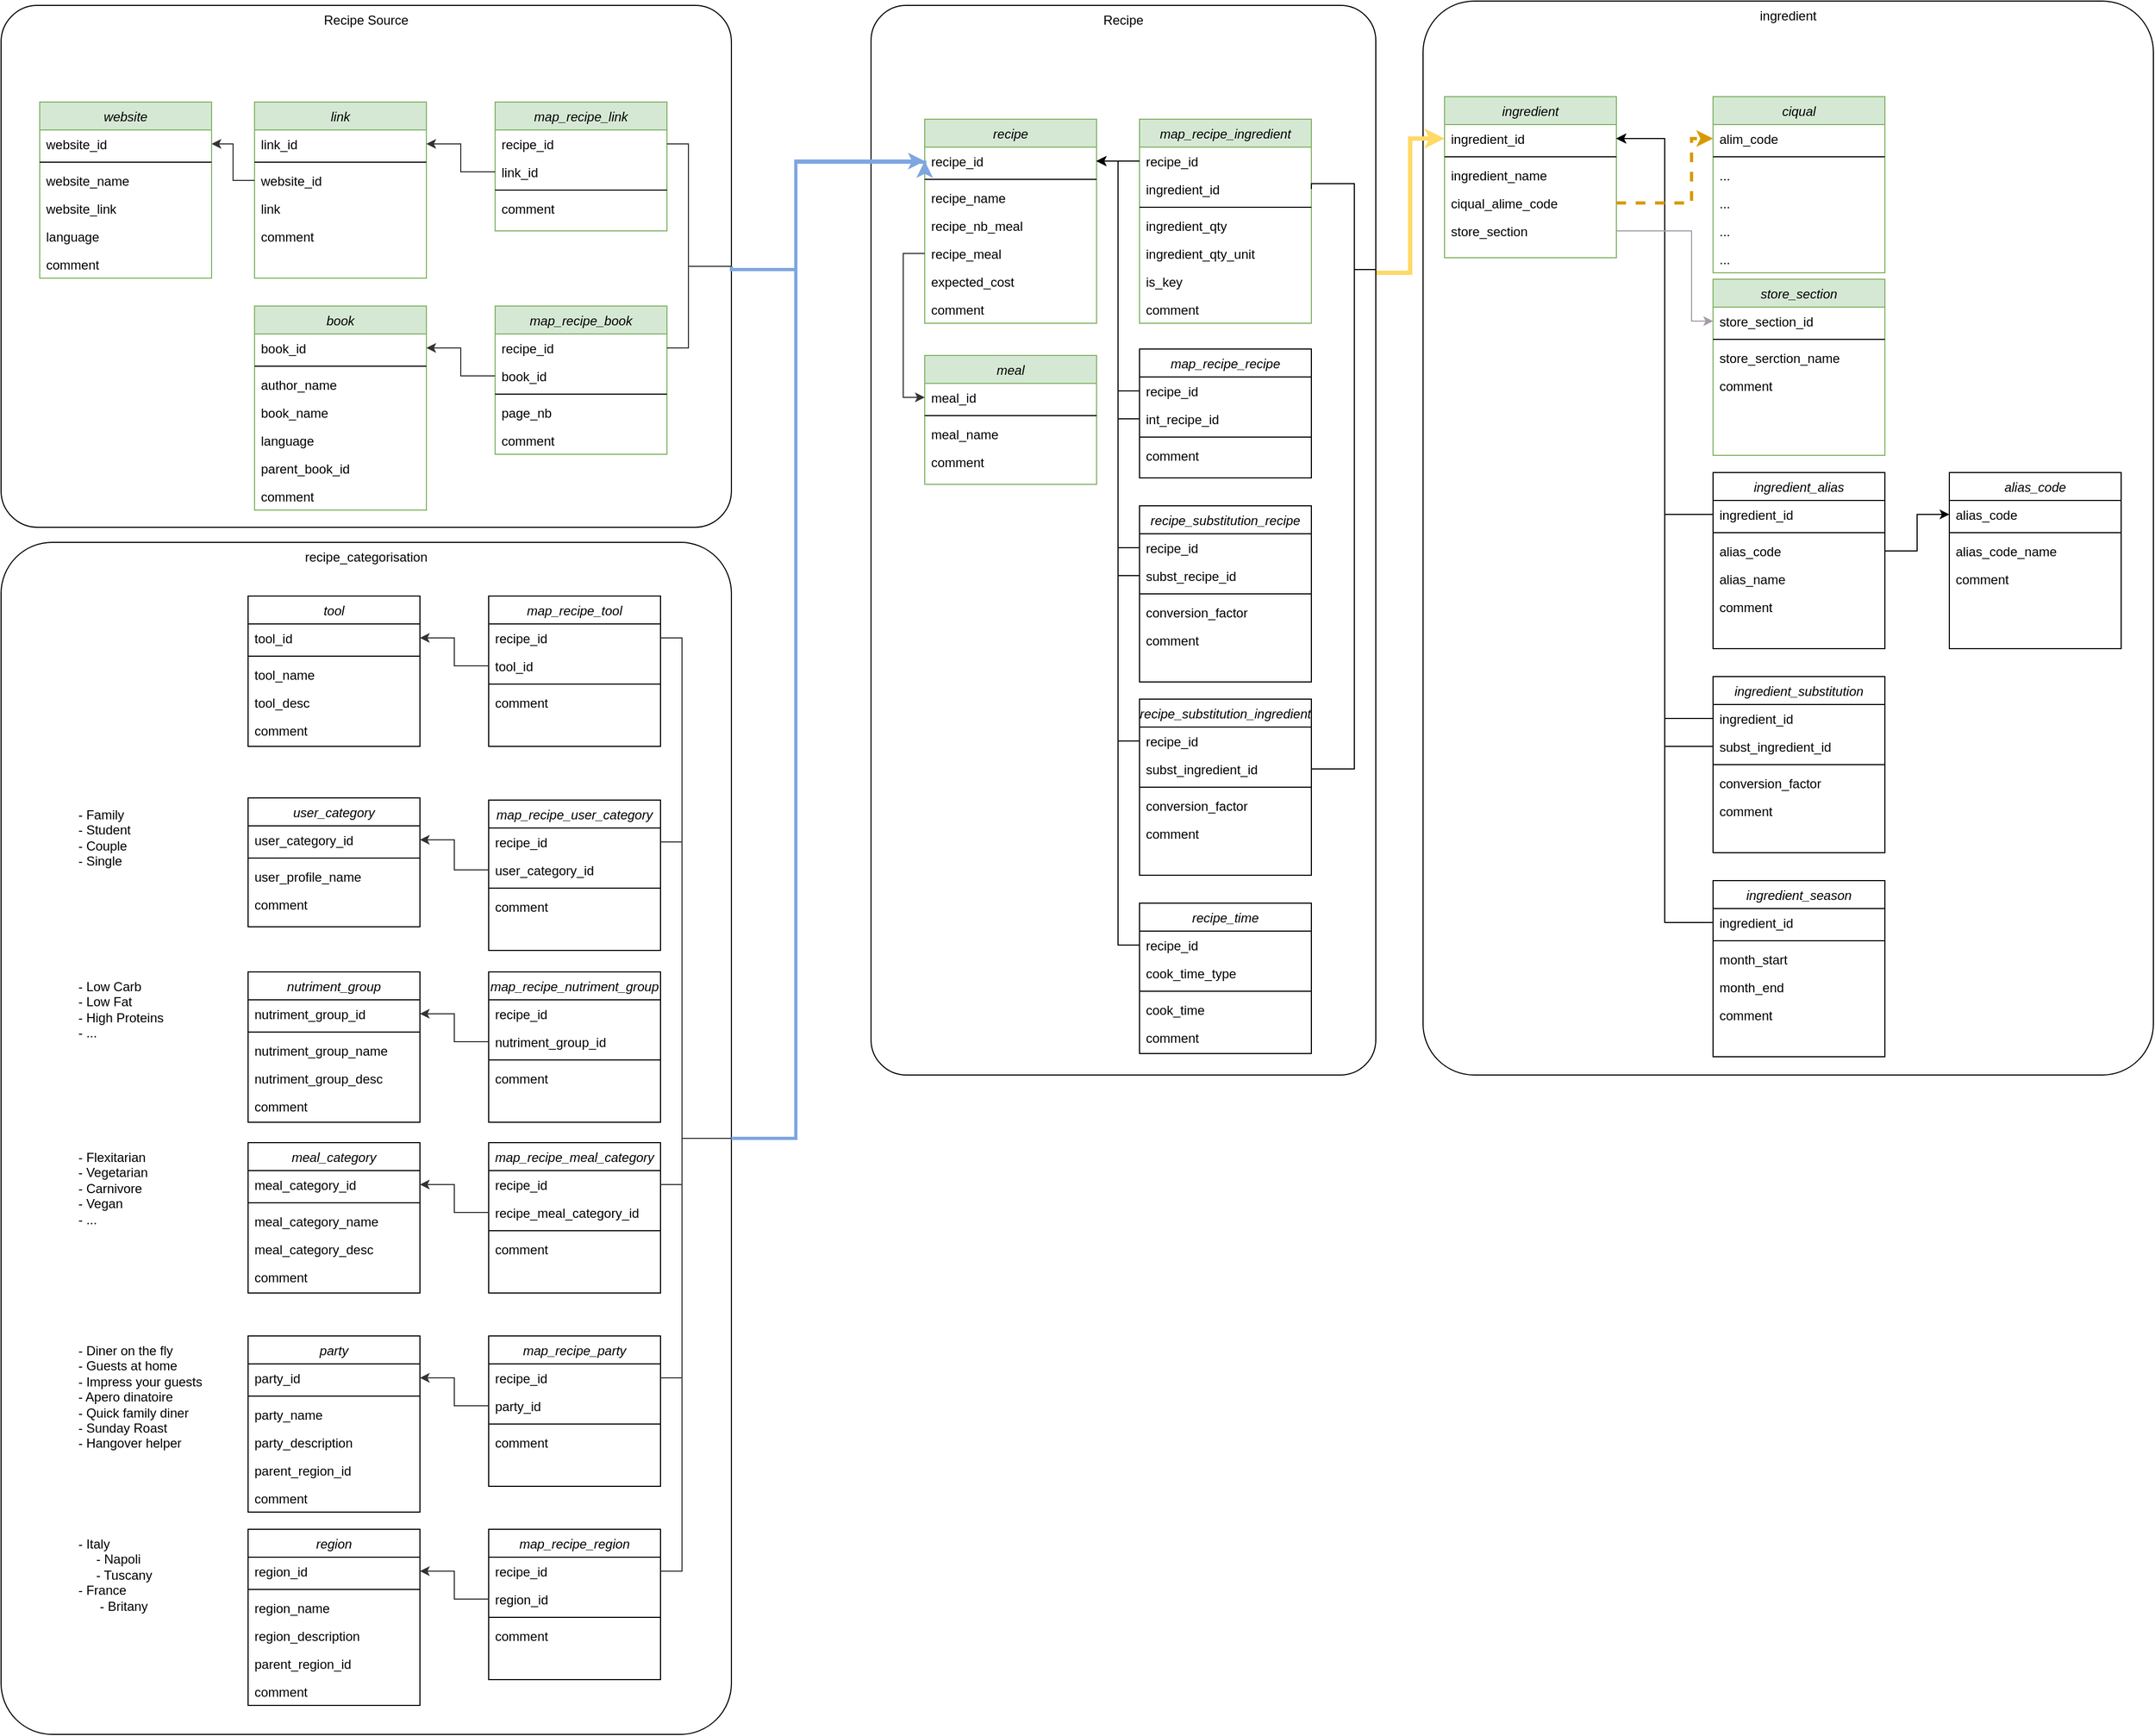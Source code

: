 <mxfile version="17.4.2" type="device" pages="3"><diagram id="C5RBs43oDa-KdzZeNtuy" name="recipe"><mxGraphModel dx="3050" dy="896" grid="1" gridSize="10" guides="1" tooltips="1" connect="1" arrows="1" fold="1" page="1" pageScale="1" pageWidth="827" pageHeight="1169" math="0" shadow="0"><root><mxCell id="WIyWlLk6GJQsqaUBKTNV-0"/><mxCell id="WIyWlLk6GJQsqaUBKTNV-1" parent="WIyWlLk6GJQsqaUBKTNV-0"/><mxCell id="Pg95XIPHbtV9HaTOTMdg-45" value="recipe_categorisation" style="rounded=1;whiteSpace=wrap;html=1;verticalAlign=top;arcSize=7;" vertex="1" parent="WIyWlLk6GJQsqaUBKTNV-1"><mxGeometry x="-1120" y="514" width="680" height="1110" as="geometry"/></mxCell><mxCell id="Pg95XIPHbtV9HaTOTMdg-41" value="ingredient" style="rounded=1;whiteSpace=wrap;html=1;verticalAlign=top;arcSize=7;" vertex="1" parent="WIyWlLk6GJQsqaUBKTNV-1"><mxGeometry x="204" y="10" width="680" height="1000" as="geometry"/></mxCell><mxCell id="Pg95XIPHbtV9HaTOTMdg-40" value="Recipe Source" style="rounded=1;whiteSpace=wrap;html=1;verticalAlign=top;arcSize=7;" vertex="1" parent="WIyWlLk6GJQsqaUBKTNV-1"><mxGeometry x="-1120" y="14" width="680" height="486" as="geometry"/></mxCell><mxCell id="Pg95XIPHbtV9HaTOTMdg-44" style="edgeStyle=orthogonalEdgeStyle;rounded=0;orthogonalLoop=1;jettySize=auto;html=1;exitX=1;exitY=0.25;exitDx=0;exitDy=0;entryX=0;entryY=0.5;entryDx=0;entryDy=0;fontColor=#7EA6E0;strokeColor=#FFD966;strokeWidth=4;" edge="1" parent="WIyWlLk6GJQsqaUBKTNV-1" source="Pg95XIPHbtV9HaTOTMdg-35" target="bLvPNU_-iXOgya4R-1uI-4"><mxGeometry relative="1" as="geometry"/></mxCell><mxCell id="Pg95XIPHbtV9HaTOTMdg-35" value="Recipe" style="rounded=1;whiteSpace=wrap;html=1;verticalAlign=top;arcSize=7;" vertex="1" parent="WIyWlLk6GJQsqaUBKTNV-1"><mxGeometry x="-310" y="14" width="470" height="996" as="geometry"/></mxCell><mxCell id="zkfFHV4jXpPFQw0GAbJ--0" value="recipe" style="swimlane;fontStyle=2;align=center;verticalAlign=top;childLayout=stackLayout;horizontal=1;startSize=26;horizontalStack=0;resizeParent=1;resizeLast=0;collapsible=1;marginBottom=0;rounded=0;shadow=0;strokeWidth=1;fillColor=#d5e8d4;strokeColor=#82b366;" parent="WIyWlLk6GJQsqaUBKTNV-1" vertex="1"><mxGeometry x="-260" y="120" width="160" height="190" as="geometry"><mxRectangle x="230" y="140" width="160" height="26" as="alternateBounds"/></mxGeometry></mxCell><mxCell id="zkfFHV4jXpPFQw0GAbJ--3" value="recipe_id" style="text;align=left;verticalAlign=top;spacingLeft=4;spacingRight=4;overflow=hidden;rotatable=0;points=[[0,0.5],[1,0.5]];portConstraint=eastwest;rounded=0;shadow=0;html=0;" parent="zkfFHV4jXpPFQw0GAbJ--0" vertex="1"><mxGeometry y="26" width="160" height="26" as="geometry"/></mxCell><mxCell id="zkfFHV4jXpPFQw0GAbJ--4" value="" style="line;html=1;strokeWidth=1;align=left;verticalAlign=middle;spacingTop=-1;spacingLeft=3;spacingRight=3;rotatable=0;labelPosition=right;points=[];portConstraint=eastwest;" parent="zkfFHV4jXpPFQw0GAbJ--0" vertex="1"><mxGeometry y="52" width="160" height="8" as="geometry"/></mxCell><mxCell id="zkfFHV4jXpPFQw0GAbJ--5" value="recipe_name" style="text;align=left;verticalAlign=top;spacingLeft=4;spacingRight=4;overflow=hidden;rotatable=0;points=[[0,0.5],[1,0.5]];portConstraint=eastwest;" parent="zkfFHV4jXpPFQw0GAbJ--0" vertex="1"><mxGeometry y="60" width="160" height="26" as="geometry"/></mxCell><mxCell id="bLvPNU_-iXOgya4R-1uI-0" value="recipe_nb_meal" style="text;align=left;verticalAlign=top;spacingLeft=4;spacingRight=4;overflow=hidden;rotatable=0;points=[[0,0.5],[1,0.5]];portConstraint=eastwest;" vertex="1" parent="zkfFHV4jXpPFQw0GAbJ--0"><mxGeometry y="86" width="160" height="26" as="geometry"/></mxCell><mxCell id="bLvPNU_-iXOgya4R-1uI-1" value="recipe_meal" style="text;align=left;verticalAlign=top;spacingLeft=4;spacingRight=4;overflow=hidden;rotatable=0;points=[[0,0.5],[1,0.5]];portConstraint=eastwest;" vertex="1" parent="zkfFHV4jXpPFQw0GAbJ--0"><mxGeometry y="112" width="160" height="26" as="geometry"/></mxCell><mxCell id="bLvPNU_-iXOgya4R-1uI-2" value="expected_cost" style="text;align=left;verticalAlign=top;spacingLeft=4;spacingRight=4;overflow=hidden;rotatable=0;points=[[0,0.5],[1,0.5]];portConstraint=eastwest;" vertex="1" parent="zkfFHV4jXpPFQw0GAbJ--0"><mxGeometry y="138" width="160" height="26" as="geometry"/></mxCell><mxCell id="bLvPNU_-iXOgya4R-1uI-33" value="comment" style="text;align=left;verticalAlign=top;spacingLeft=4;spacingRight=4;overflow=hidden;rotatable=0;points=[[0,0.5],[1,0.5]];portConstraint=eastwest;" vertex="1" parent="zkfFHV4jXpPFQw0GAbJ--0"><mxGeometry y="164" width="160" height="26" as="geometry"/></mxCell><mxCell id="bLvPNU_-iXOgya4R-1uI-3" value="ingredient" style="swimlane;fontStyle=2;align=center;verticalAlign=top;childLayout=stackLayout;horizontal=1;startSize=26;horizontalStack=0;resizeParent=1;resizeLast=0;collapsible=1;marginBottom=0;rounded=0;shadow=0;strokeWidth=1;fillColor=#d5e8d4;strokeColor=#82b366;" vertex="1" parent="WIyWlLk6GJQsqaUBKTNV-1"><mxGeometry x="224" y="99" width="160" height="150" as="geometry"><mxRectangle x="230" y="140" width="160" height="26" as="alternateBounds"/></mxGeometry></mxCell><mxCell id="bLvPNU_-iXOgya4R-1uI-4" value="ingredient_id" style="text;align=left;verticalAlign=top;spacingLeft=4;spacingRight=4;overflow=hidden;rotatable=0;points=[[0,0.5],[1,0.5]];portConstraint=eastwest;rounded=0;shadow=0;html=0;" vertex="1" parent="bLvPNU_-iXOgya4R-1uI-3"><mxGeometry y="26" width="160" height="26" as="geometry"/></mxCell><mxCell id="bLvPNU_-iXOgya4R-1uI-5" value="" style="line;html=1;strokeWidth=1;align=left;verticalAlign=middle;spacingTop=-1;spacingLeft=3;spacingRight=3;rotatable=0;labelPosition=right;points=[];portConstraint=eastwest;" vertex="1" parent="bLvPNU_-iXOgya4R-1uI-3"><mxGeometry y="52" width="160" height="8" as="geometry"/></mxCell><mxCell id="bLvPNU_-iXOgya4R-1uI-6" value="ingredient_name" style="text;align=left;verticalAlign=top;spacingLeft=4;spacingRight=4;overflow=hidden;rotatable=0;points=[[0,0.5],[1,0.5]];portConstraint=eastwest;" vertex="1" parent="bLvPNU_-iXOgya4R-1uI-3"><mxGeometry y="60" width="160" height="26" as="geometry"/></mxCell><mxCell id="bLvPNU_-iXOgya4R-1uI-7" value="ciqual_alime_code" style="text;align=left;verticalAlign=top;spacingLeft=4;spacingRight=4;overflow=hidden;rotatable=0;points=[[0,0.5],[1,0.5]];portConstraint=eastwest;" vertex="1" parent="bLvPNU_-iXOgya4R-1uI-3"><mxGeometry y="86" width="160" height="26" as="geometry"/></mxCell><mxCell id="bLvPNU_-iXOgya4R-1uI-8" value="store_section" style="text;align=left;verticalAlign=top;spacingLeft=4;spacingRight=4;overflow=hidden;rotatable=0;points=[[0,0.5],[1,0.5]];portConstraint=eastwest;" vertex="1" parent="bLvPNU_-iXOgya4R-1uI-3"><mxGeometry y="112" width="160" height="26" as="geometry"/></mxCell><mxCell id="bLvPNU_-iXOgya4R-1uI-26" value="map_recipe_ingredient" style="swimlane;fontStyle=2;align=center;verticalAlign=top;childLayout=stackLayout;horizontal=1;startSize=26;horizontalStack=0;resizeParent=1;resizeLast=0;collapsible=1;marginBottom=0;rounded=0;shadow=0;strokeWidth=1;fillColor=#d5e8d4;strokeColor=#82b366;" vertex="1" parent="WIyWlLk6GJQsqaUBKTNV-1"><mxGeometry x="-60" y="120" width="160" height="190" as="geometry"><mxRectangle x="230" y="140" width="160" height="26" as="alternateBounds"/></mxGeometry></mxCell><mxCell id="bLvPNU_-iXOgya4R-1uI-27" value="recipe_id" style="text;align=left;verticalAlign=top;spacingLeft=4;spacingRight=4;overflow=hidden;rotatable=0;points=[[0,0.5],[1,0.5]];portConstraint=eastwest;rounded=0;shadow=0;html=0;" vertex="1" parent="bLvPNU_-iXOgya4R-1uI-26"><mxGeometry y="26" width="160" height="26" as="geometry"/></mxCell><mxCell id="bLvPNU_-iXOgya4R-1uI-29" value="ingredient_id" style="text;align=left;verticalAlign=top;spacingLeft=4;spacingRight=4;overflow=hidden;rotatable=0;points=[[0,0.5],[1,0.5]];portConstraint=eastwest;" vertex="1" parent="bLvPNU_-iXOgya4R-1uI-26"><mxGeometry y="52" width="160" height="26" as="geometry"/></mxCell><mxCell id="bLvPNU_-iXOgya4R-1uI-28" value="" style="line;html=1;strokeWidth=1;align=left;verticalAlign=middle;spacingTop=-1;spacingLeft=3;spacingRight=3;rotatable=0;labelPosition=right;points=[];portConstraint=eastwest;" vertex="1" parent="bLvPNU_-iXOgya4R-1uI-26"><mxGeometry y="78" width="160" height="8" as="geometry"/></mxCell><mxCell id="bLvPNU_-iXOgya4R-1uI-73" value="ingredient_qty" style="text;align=left;verticalAlign=top;spacingLeft=4;spacingRight=4;overflow=hidden;rotatable=0;points=[[0,0.5],[1,0.5]];portConstraint=eastwest;" vertex="1" parent="bLvPNU_-iXOgya4R-1uI-26"><mxGeometry y="86" width="160" height="26" as="geometry"/></mxCell><mxCell id="Pg95XIPHbtV9HaTOTMdg-20" value="ingredient_qty_unit" style="text;align=left;verticalAlign=top;spacingLeft=4;spacingRight=4;overflow=hidden;rotatable=0;points=[[0,0.5],[1,0.5]];portConstraint=eastwest;" vertex="1" parent="bLvPNU_-iXOgya4R-1uI-26"><mxGeometry y="112" width="160" height="26" as="geometry"/></mxCell><mxCell id="bLvPNU_-iXOgya4R-1uI-30" value="is_key" style="text;align=left;verticalAlign=top;spacingLeft=4;spacingRight=4;overflow=hidden;rotatable=0;points=[[0,0.5],[1,0.5]];portConstraint=eastwest;" vertex="1" parent="bLvPNU_-iXOgya4R-1uI-26"><mxGeometry y="138" width="160" height="26" as="geometry"/></mxCell><mxCell id="bLvPNU_-iXOgya4R-1uI-32" value="comment" style="text;align=left;verticalAlign=top;spacingLeft=4;spacingRight=4;overflow=hidden;rotatable=0;points=[[0,0.5],[1,0.5]];portConstraint=eastwest;" vertex="1" parent="bLvPNU_-iXOgya4R-1uI-26"><mxGeometry y="164" width="160" height="26" as="geometry"/></mxCell><mxCell id="bLvPNU_-iXOgya4R-1uI-36" style="edgeStyle=orthogonalEdgeStyle;rounded=0;orthogonalLoop=1;jettySize=auto;html=1;exitX=0;exitY=0.5;exitDx=0;exitDy=0;" edge="1" parent="WIyWlLk6GJQsqaUBKTNV-1" source="bLvPNU_-iXOgya4R-1uI-27" target="zkfFHV4jXpPFQw0GAbJ--3"><mxGeometry relative="1" as="geometry"/></mxCell><mxCell id="bLvPNU_-iXOgya4R-1uI-37" style="edgeStyle=orthogonalEdgeStyle;rounded=0;orthogonalLoop=1;jettySize=auto;html=1;exitX=1;exitY=0.5;exitDx=0;exitDy=0;entryX=1;entryY=0.25;entryDx=0;entryDy=0;endArrow=none;endFill=0;" edge="1" parent="WIyWlLk6GJQsqaUBKTNV-1" source="bLvPNU_-iXOgya4R-1uI-29" target="Pg95XIPHbtV9HaTOTMdg-35"><mxGeometry relative="1" as="geometry"><Array as="points"><mxPoint x="100" y="180"/><mxPoint x="140" y="180"/><mxPoint x="140" y="260"/><mxPoint x="160" y="260"/></Array></mxGeometry></mxCell><mxCell id="bLvPNU_-iXOgya4R-1uI-38" value="book" style="swimlane;fontStyle=2;align=center;verticalAlign=top;childLayout=stackLayout;horizontal=1;startSize=26;horizontalStack=0;resizeParent=1;resizeLast=0;collapsible=1;marginBottom=0;rounded=0;shadow=0;strokeWidth=1;fillColor=#d5e8d4;strokeColor=#82b366;" vertex="1" parent="WIyWlLk6GJQsqaUBKTNV-1"><mxGeometry x="-884" y="294" width="160" height="190" as="geometry"><mxRectangle x="230" y="140" width="160" height="26" as="alternateBounds"/></mxGeometry></mxCell><mxCell id="bLvPNU_-iXOgya4R-1uI-39" value="book_id" style="text;align=left;verticalAlign=top;spacingLeft=4;spacingRight=4;overflow=hidden;rotatable=0;points=[[0,0.5],[1,0.5]];portConstraint=eastwest;rounded=0;shadow=0;html=0;" vertex="1" parent="bLvPNU_-iXOgya4R-1uI-38"><mxGeometry y="26" width="160" height="26" as="geometry"/></mxCell><mxCell id="bLvPNU_-iXOgya4R-1uI-40" value="" style="line;html=1;strokeWidth=1;align=left;verticalAlign=middle;spacingTop=-1;spacingLeft=3;spacingRight=3;rotatable=0;labelPosition=right;points=[];portConstraint=eastwest;" vertex="1" parent="bLvPNU_-iXOgya4R-1uI-38"><mxGeometry y="52" width="160" height="8" as="geometry"/></mxCell><mxCell id="bLvPNU_-iXOgya4R-1uI-41" value="author_name" style="text;align=left;verticalAlign=top;spacingLeft=4;spacingRight=4;overflow=hidden;rotatable=0;points=[[0,0.5],[1,0.5]];portConstraint=eastwest;" vertex="1" parent="bLvPNU_-iXOgya4R-1uI-38"><mxGeometry y="60" width="160" height="26" as="geometry"/></mxCell><mxCell id="bLvPNU_-iXOgya4R-1uI-42" value="book_name" style="text;align=left;verticalAlign=top;spacingLeft=4;spacingRight=4;overflow=hidden;rotatable=0;points=[[0,0.5],[1,0.5]];portConstraint=eastwest;" vertex="1" parent="bLvPNU_-iXOgya4R-1uI-38"><mxGeometry y="86" width="160" height="26" as="geometry"/></mxCell><mxCell id="Pg95XIPHbtV9HaTOTMdg-1" value="language" style="text;align=left;verticalAlign=top;spacingLeft=4;spacingRight=4;overflow=hidden;rotatable=0;points=[[0,0.5],[1,0.5]];portConstraint=eastwest;" vertex="1" parent="bLvPNU_-iXOgya4R-1uI-38"><mxGeometry y="112" width="160" height="26" as="geometry"/></mxCell><mxCell id="Pg95XIPHbtV9HaTOTMdg-2" value="parent_book_id" style="text;align=left;verticalAlign=top;spacingLeft=4;spacingRight=4;overflow=hidden;rotatable=0;points=[[0,0.5],[1,0.5]];portConstraint=eastwest;" vertex="1" parent="bLvPNU_-iXOgya4R-1uI-38"><mxGeometry y="138" width="160" height="26" as="geometry"/></mxCell><mxCell id="bLvPNU_-iXOgya4R-1uI-80" value="comment" style="text;align=left;verticalAlign=top;spacingLeft=4;spacingRight=4;overflow=hidden;rotatable=0;points=[[0,0.5],[1,0.5]];portConstraint=eastwest;" vertex="1" parent="bLvPNU_-iXOgya4R-1uI-38"><mxGeometry y="164" width="160" height="26" as="geometry"/></mxCell><mxCell id="bLvPNU_-iXOgya4R-1uI-43" value="map_recipe_book" style="swimlane;fontStyle=2;align=center;verticalAlign=top;childLayout=stackLayout;horizontal=1;startSize=26;horizontalStack=0;resizeParent=1;resizeLast=0;collapsible=1;marginBottom=0;rounded=0;shadow=0;strokeWidth=1;fillColor=#d5e8d4;strokeColor=#82b366;" vertex="1" parent="WIyWlLk6GJQsqaUBKTNV-1"><mxGeometry x="-660" y="294" width="160" height="138" as="geometry"><mxRectangle x="230" y="140" width="160" height="26" as="alternateBounds"/></mxGeometry></mxCell><mxCell id="bLvPNU_-iXOgya4R-1uI-48" value="recipe_id" style="text;align=left;verticalAlign=top;spacingLeft=4;spacingRight=4;overflow=hidden;rotatable=0;points=[[0,0.5],[1,0.5]];portConstraint=eastwest;rounded=0;shadow=0;html=0;" vertex="1" parent="bLvPNU_-iXOgya4R-1uI-43"><mxGeometry y="26" width="160" height="26" as="geometry"/></mxCell><mxCell id="bLvPNU_-iXOgya4R-1uI-44" value="book_id" style="text;align=left;verticalAlign=top;spacingLeft=4;spacingRight=4;overflow=hidden;rotatable=0;points=[[0,0.5],[1,0.5]];portConstraint=eastwest;rounded=0;shadow=0;html=0;" vertex="1" parent="bLvPNU_-iXOgya4R-1uI-43"><mxGeometry y="52" width="160" height="26" as="geometry"/></mxCell><mxCell id="bLvPNU_-iXOgya4R-1uI-45" value="" style="line;html=1;strokeWidth=1;align=left;verticalAlign=middle;spacingTop=-1;spacingLeft=3;spacingRight=3;rotatable=0;labelPosition=right;points=[];portConstraint=eastwest;" vertex="1" parent="bLvPNU_-iXOgya4R-1uI-43"><mxGeometry y="78" width="160" height="8" as="geometry"/></mxCell><mxCell id="bLvPNU_-iXOgya4R-1uI-46" value="page_nb" style="text;align=left;verticalAlign=top;spacingLeft=4;spacingRight=4;overflow=hidden;rotatable=0;points=[[0,0.5],[1,0.5]];portConstraint=eastwest;" vertex="1" parent="bLvPNU_-iXOgya4R-1uI-43"><mxGeometry y="86" width="160" height="26" as="geometry"/></mxCell><mxCell id="bLvPNU_-iXOgya4R-1uI-47" value="comment" style="text;align=left;verticalAlign=top;spacingLeft=4;spacingRight=4;overflow=hidden;rotatable=0;points=[[0,0.5],[1,0.5]];portConstraint=eastwest;" vertex="1" parent="bLvPNU_-iXOgya4R-1uI-43"><mxGeometry y="112" width="160" height="26" as="geometry"/></mxCell><mxCell id="bLvPNU_-iXOgya4R-1uI-50" style="edgeStyle=orthogonalEdgeStyle;rounded=0;orthogonalLoop=1;jettySize=auto;html=1;exitX=1;exitY=0.5;exitDx=0;exitDy=0;fontColor=#7EA6E0;strokeWidth=3;strokeColor=#7EA6E0;entryX=0;entryY=0.5;entryDx=0;entryDy=0;" edge="1" parent="WIyWlLk6GJQsqaUBKTNV-1" source="Pg95XIPHbtV9HaTOTMdg-40" target="zkfFHV4jXpPFQw0GAbJ--3"><mxGeometry relative="1" as="geometry"><mxPoint x="-350" y="170" as="targetPoint"/><Array as="points"><mxPoint x="-440" y="260"/><mxPoint x="-380" y="260"/><mxPoint x="-380" y="160"/><mxPoint x="-260" y="160"/></Array></mxGeometry></mxCell><mxCell id="bLvPNU_-iXOgya4R-1uI-51" value="link" style="swimlane;fontStyle=2;align=center;verticalAlign=top;childLayout=stackLayout;horizontal=1;startSize=26;horizontalStack=0;resizeParent=1;resizeLast=0;collapsible=1;marginBottom=0;rounded=0;shadow=0;strokeWidth=1;fillColor=#d5e8d4;strokeColor=#82b366;" vertex="1" parent="WIyWlLk6GJQsqaUBKTNV-1"><mxGeometry x="-884" y="104" width="160" height="164" as="geometry"><mxRectangle x="230" y="140" width="160" height="26" as="alternateBounds"/></mxGeometry></mxCell><mxCell id="bLvPNU_-iXOgya4R-1uI-52" value="link_id" style="text;align=left;verticalAlign=top;spacingLeft=4;spacingRight=4;overflow=hidden;rotatable=0;points=[[0,0.5],[1,0.5]];portConstraint=eastwest;rounded=0;shadow=0;html=0;" vertex="1" parent="bLvPNU_-iXOgya4R-1uI-51"><mxGeometry y="26" width="160" height="26" as="geometry"/></mxCell><mxCell id="bLvPNU_-iXOgya4R-1uI-53" value="" style="line;html=1;strokeWidth=1;align=left;verticalAlign=middle;spacingTop=-1;spacingLeft=3;spacingRight=3;rotatable=0;labelPosition=right;points=[];portConstraint=eastwest;" vertex="1" parent="bLvPNU_-iXOgya4R-1uI-51"><mxGeometry y="52" width="160" height="8" as="geometry"/></mxCell><mxCell id="bLvPNU_-iXOgya4R-1uI-70" value="website_id" style="text;align=left;verticalAlign=top;spacingLeft=4;spacingRight=4;overflow=hidden;rotatable=0;points=[[0,0.5],[1,0.5]];portConstraint=eastwest;" vertex="1" parent="bLvPNU_-iXOgya4R-1uI-51"><mxGeometry y="60" width="160" height="26" as="geometry"/></mxCell><mxCell id="bLvPNU_-iXOgya4R-1uI-55" value="link" style="text;align=left;verticalAlign=top;spacingLeft=4;spacingRight=4;overflow=hidden;rotatable=0;points=[[0,0.5],[1,0.5]];portConstraint=eastwest;" vertex="1" parent="bLvPNU_-iXOgya4R-1uI-51"><mxGeometry y="86" width="160" height="26" as="geometry"/></mxCell><mxCell id="bLvPNU_-iXOgya4R-1uI-72" value="comment" style="text;align=left;verticalAlign=top;spacingLeft=4;spacingRight=4;overflow=hidden;rotatable=0;points=[[0,0.5],[1,0.5]];portConstraint=eastwest;" vertex="1" parent="bLvPNU_-iXOgya4R-1uI-51"><mxGeometry y="112" width="160" height="26" as="geometry"/></mxCell><mxCell id="bLvPNU_-iXOgya4R-1uI-56" value="map_recipe_link" style="swimlane;fontStyle=2;align=center;verticalAlign=top;childLayout=stackLayout;horizontal=1;startSize=26;horizontalStack=0;resizeParent=1;resizeLast=0;collapsible=1;marginBottom=0;rounded=0;shadow=0;strokeWidth=1;fillColor=#d5e8d4;strokeColor=#82b366;" vertex="1" parent="WIyWlLk6GJQsqaUBKTNV-1"><mxGeometry x="-660" y="104" width="160" height="120" as="geometry"><mxRectangle x="230" y="140" width="160" height="26" as="alternateBounds"/></mxGeometry></mxCell><mxCell id="bLvPNU_-iXOgya4R-1uI-57" value="recipe_id" style="text;align=left;verticalAlign=top;spacingLeft=4;spacingRight=4;overflow=hidden;rotatable=0;points=[[0,0.5],[1,0.5]];portConstraint=eastwest;rounded=0;shadow=0;html=0;" vertex="1" parent="bLvPNU_-iXOgya4R-1uI-56"><mxGeometry y="26" width="160" height="26" as="geometry"/></mxCell><mxCell id="bLvPNU_-iXOgya4R-1uI-58" value="link_id" style="text;align=left;verticalAlign=top;spacingLeft=4;spacingRight=4;overflow=hidden;rotatable=0;points=[[0,0.5],[1,0.5]];portConstraint=eastwest;rounded=0;shadow=0;html=0;" vertex="1" parent="bLvPNU_-iXOgya4R-1uI-56"><mxGeometry y="52" width="160" height="26" as="geometry"/></mxCell><mxCell id="bLvPNU_-iXOgya4R-1uI-59" value="" style="line;html=1;strokeWidth=1;align=left;verticalAlign=middle;spacingTop=-1;spacingLeft=3;spacingRight=3;rotatable=0;labelPosition=right;points=[];portConstraint=eastwest;" vertex="1" parent="bLvPNU_-iXOgya4R-1uI-56"><mxGeometry y="78" width="160" height="8" as="geometry"/></mxCell><mxCell id="bLvPNU_-iXOgya4R-1uI-61" value="comment" style="text;align=left;verticalAlign=top;spacingLeft=4;spacingRight=4;overflow=hidden;rotatable=0;points=[[0,0.5],[1,0.5]];portConstraint=eastwest;" vertex="1" parent="bLvPNU_-iXOgya4R-1uI-56"><mxGeometry y="86" width="160" height="26" as="geometry"/></mxCell><mxCell id="bLvPNU_-iXOgya4R-1uI-64" value="website" style="swimlane;fontStyle=2;align=center;verticalAlign=top;childLayout=stackLayout;horizontal=1;startSize=26;horizontalStack=0;resizeParent=1;resizeLast=0;collapsible=1;marginBottom=0;rounded=0;shadow=0;strokeWidth=1;fillColor=#d5e8d4;strokeColor=#82b366;" vertex="1" parent="WIyWlLk6GJQsqaUBKTNV-1"><mxGeometry x="-1084" y="104" width="160" height="164" as="geometry"><mxRectangle x="230" y="140" width="160" height="26" as="alternateBounds"/></mxGeometry></mxCell><mxCell id="bLvPNU_-iXOgya4R-1uI-65" value="website_id" style="text;align=left;verticalAlign=top;spacingLeft=4;spacingRight=4;overflow=hidden;rotatable=0;points=[[0,0.5],[1,0.5]];portConstraint=eastwest;rounded=0;shadow=0;html=0;" vertex="1" parent="bLvPNU_-iXOgya4R-1uI-64"><mxGeometry y="26" width="160" height="26" as="geometry"/></mxCell><mxCell id="bLvPNU_-iXOgya4R-1uI-66" value="" style="line;html=1;strokeWidth=1;align=left;verticalAlign=middle;spacingTop=-1;spacingLeft=3;spacingRight=3;rotatable=0;labelPosition=right;points=[];portConstraint=eastwest;" vertex="1" parent="bLvPNU_-iXOgya4R-1uI-64"><mxGeometry y="52" width="160" height="8" as="geometry"/></mxCell><mxCell id="bLvPNU_-iXOgya4R-1uI-67" value="website_name" style="text;align=left;verticalAlign=top;spacingLeft=4;spacingRight=4;overflow=hidden;rotatable=0;points=[[0,0.5],[1,0.5]];portConstraint=eastwest;" vertex="1" parent="bLvPNU_-iXOgya4R-1uI-64"><mxGeometry y="60" width="160" height="26" as="geometry"/></mxCell><mxCell id="bLvPNU_-iXOgya4R-1uI-68" value="website_link" style="text;align=left;verticalAlign=top;spacingLeft=4;spacingRight=4;overflow=hidden;rotatable=0;points=[[0,0.5],[1,0.5]];portConstraint=eastwest;" vertex="1" parent="bLvPNU_-iXOgya4R-1uI-64"><mxGeometry y="86" width="160" height="26" as="geometry"/></mxCell><mxCell id="Pg95XIPHbtV9HaTOTMdg-0" value="language" style="text;align=left;verticalAlign=top;spacingLeft=4;spacingRight=4;overflow=hidden;rotatable=0;points=[[0,0.5],[1,0.5]];portConstraint=eastwest;" vertex="1" parent="bLvPNU_-iXOgya4R-1uI-64"><mxGeometry y="112" width="160" height="26" as="geometry"/></mxCell><mxCell id="bLvPNU_-iXOgya4R-1uI-69" value="comment" style="text;align=left;verticalAlign=top;spacingLeft=4;spacingRight=4;overflow=hidden;rotatable=0;points=[[0,0.5],[1,0.5]];portConstraint=eastwest;" vertex="1" parent="bLvPNU_-iXOgya4R-1uI-64"><mxGeometry y="138" width="160" height="26" as="geometry"/></mxCell><mxCell id="bLvPNU_-iXOgya4R-1uI-81" value="recipe_time" style="swimlane;fontStyle=2;align=center;verticalAlign=top;childLayout=stackLayout;horizontal=1;startSize=26;horizontalStack=0;resizeParent=1;resizeLast=0;collapsible=1;marginBottom=0;rounded=0;shadow=0;strokeWidth=1;" vertex="1" parent="WIyWlLk6GJQsqaUBKTNV-1"><mxGeometry x="-60" y="850" width="160" height="140" as="geometry"><mxRectangle x="230" y="140" width="160" height="26" as="alternateBounds"/></mxGeometry></mxCell><mxCell id="bLvPNU_-iXOgya4R-1uI-82" value="recipe_id" style="text;align=left;verticalAlign=top;spacingLeft=4;spacingRight=4;overflow=hidden;rotatable=0;points=[[0,0.5],[1,0.5]];portConstraint=eastwest;rounded=0;shadow=0;html=0;" vertex="1" parent="bLvPNU_-iXOgya4R-1uI-81"><mxGeometry y="26" width="160" height="26" as="geometry"/></mxCell><mxCell id="bLvPNU_-iXOgya4R-1uI-89" value="cook_time_type" style="text;align=left;verticalAlign=top;spacingLeft=4;spacingRight=4;overflow=hidden;rotatable=0;points=[[0,0.5],[1,0.5]];portConstraint=eastwest;" vertex="1" parent="bLvPNU_-iXOgya4R-1uI-81"><mxGeometry y="52" width="160" height="26" as="geometry"/></mxCell><mxCell id="bLvPNU_-iXOgya4R-1uI-83" value="" style="line;html=1;strokeWidth=1;align=left;verticalAlign=middle;spacingTop=-1;spacingLeft=3;spacingRight=3;rotatable=0;labelPosition=right;points=[];portConstraint=eastwest;" vertex="1" parent="bLvPNU_-iXOgya4R-1uI-81"><mxGeometry y="78" width="160" height="8" as="geometry"/></mxCell><mxCell id="bLvPNU_-iXOgya4R-1uI-84" value="cook_time" style="text;align=left;verticalAlign=top;spacingLeft=4;spacingRight=4;overflow=hidden;rotatable=0;points=[[0,0.5],[1,0.5]];portConstraint=eastwest;" vertex="1" parent="bLvPNU_-iXOgya4R-1uI-81"><mxGeometry y="86" width="160" height="26" as="geometry"/></mxCell><mxCell id="bLvPNU_-iXOgya4R-1uI-88" value="comment" style="text;align=left;verticalAlign=top;spacingLeft=4;spacingRight=4;overflow=hidden;rotatable=0;points=[[0,0.5],[1,0.5]];portConstraint=eastwest;" vertex="1" parent="bLvPNU_-iXOgya4R-1uI-81"><mxGeometry y="112" width="160" height="26" as="geometry"/></mxCell><mxCell id="bLvPNU_-iXOgya4R-1uI-90" style="edgeStyle=orthogonalEdgeStyle;rounded=0;orthogonalLoop=1;jettySize=auto;html=1;exitX=0;exitY=0.5;exitDx=0;exitDy=0;entryX=1;entryY=0.5;entryDx=0;entryDy=0;" edge="1" parent="WIyWlLk6GJQsqaUBKTNV-1" source="bLvPNU_-iXOgya4R-1uI-82" target="zkfFHV4jXpPFQw0GAbJ--3"><mxGeometry relative="1" as="geometry"/></mxCell><mxCell id="bLvPNU_-iXOgya4R-1uI-91" value="map_recipe_tool" style="swimlane;fontStyle=2;align=center;verticalAlign=top;childLayout=stackLayout;horizontal=1;startSize=26;horizontalStack=0;resizeParent=1;resizeLast=0;collapsible=1;marginBottom=0;rounded=0;shadow=0;strokeWidth=1;" vertex="1" parent="WIyWlLk6GJQsqaUBKTNV-1"><mxGeometry x="-666" y="564" width="160" height="140" as="geometry"><mxRectangle x="230" y="140" width="160" height="26" as="alternateBounds"/></mxGeometry></mxCell><mxCell id="bLvPNU_-iXOgya4R-1uI-92" value="recipe_id" style="text;align=left;verticalAlign=top;spacingLeft=4;spacingRight=4;overflow=hidden;rotatable=0;points=[[0,0.5],[1,0.5]];portConstraint=eastwest;rounded=0;shadow=0;html=0;" vertex="1" parent="bLvPNU_-iXOgya4R-1uI-91"><mxGeometry y="26" width="160" height="26" as="geometry"/></mxCell><mxCell id="bLvPNU_-iXOgya4R-1uI-93" value="tool_id" style="text;align=left;verticalAlign=top;spacingLeft=4;spacingRight=4;overflow=hidden;rotatable=0;points=[[0,0.5],[1,0.5]];portConstraint=eastwest;" vertex="1" parent="bLvPNU_-iXOgya4R-1uI-91"><mxGeometry y="52" width="160" height="26" as="geometry"/></mxCell><mxCell id="bLvPNU_-iXOgya4R-1uI-94" value="" style="line;html=1;strokeWidth=1;align=left;verticalAlign=middle;spacingTop=-1;spacingLeft=3;spacingRight=3;rotatable=0;labelPosition=right;points=[];portConstraint=eastwest;" vertex="1" parent="bLvPNU_-iXOgya4R-1uI-91"><mxGeometry y="78" width="160" height="8" as="geometry"/></mxCell><mxCell id="bLvPNU_-iXOgya4R-1uI-96" value="comment" style="text;align=left;verticalAlign=top;spacingLeft=4;spacingRight=4;overflow=hidden;rotatable=0;points=[[0,0.5],[1,0.5]];portConstraint=eastwest;" vertex="1" parent="bLvPNU_-iXOgya4R-1uI-91"><mxGeometry y="86" width="160" height="26" as="geometry"/></mxCell><mxCell id="bLvPNU_-iXOgya4R-1uI-98" value="tool" style="swimlane;fontStyle=2;align=center;verticalAlign=top;childLayout=stackLayout;horizontal=1;startSize=26;horizontalStack=0;resizeParent=1;resizeLast=0;collapsible=1;marginBottom=0;rounded=0;shadow=0;strokeWidth=1;" vertex="1" parent="WIyWlLk6GJQsqaUBKTNV-1"><mxGeometry x="-890" y="564" width="160" height="140" as="geometry"><mxRectangle x="230" y="140" width="160" height="26" as="alternateBounds"/></mxGeometry></mxCell><mxCell id="bLvPNU_-iXOgya4R-1uI-100" value="tool_id" style="text;align=left;verticalAlign=top;spacingLeft=4;spacingRight=4;overflow=hidden;rotatable=0;points=[[0,0.5],[1,0.5]];portConstraint=eastwest;" vertex="1" parent="bLvPNU_-iXOgya4R-1uI-98"><mxGeometry y="26" width="160" height="26" as="geometry"/></mxCell><mxCell id="bLvPNU_-iXOgya4R-1uI-101" value="" style="line;html=1;strokeWidth=1;align=left;verticalAlign=middle;spacingTop=-1;spacingLeft=3;spacingRight=3;rotatable=0;labelPosition=right;points=[];portConstraint=eastwest;" vertex="1" parent="bLvPNU_-iXOgya4R-1uI-98"><mxGeometry y="52" width="160" height="8" as="geometry"/></mxCell><mxCell id="bLvPNU_-iXOgya4R-1uI-102" value="tool_name" style="text;align=left;verticalAlign=top;spacingLeft=4;spacingRight=4;overflow=hidden;rotatable=0;points=[[0,0.5],[1,0.5]];portConstraint=eastwest;" vertex="1" parent="bLvPNU_-iXOgya4R-1uI-98"><mxGeometry y="60" width="160" height="26" as="geometry"/></mxCell><mxCell id="bLvPNU_-iXOgya4R-1uI-153" value="tool_desc" style="text;align=left;verticalAlign=top;spacingLeft=4;spacingRight=4;overflow=hidden;rotatable=0;points=[[0,0.5],[1,0.5]];portConstraint=eastwest;" vertex="1" parent="bLvPNU_-iXOgya4R-1uI-98"><mxGeometry y="86" width="160" height="26" as="geometry"/></mxCell><mxCell id="bLvPNU_-iXOgya4R-1uI-103" value="comment" style="text;align=left;verticalAlign=top;spacingLeft=4;spacingRight=4;overflow=hidden;rotatable=0;points=[[0,0.5],[1,0.5]];portConstraint=eastwest;" vertex="1" parent="bLvPNU_-iXOgya4R-1uI-98"><mxGeometry y="112" width="160" height="26" as="geometry"/></mxCell><mxCell id="bLvPNU_-iXOgya4R-1uI-110" value="nutriment_group" style="swimlane;fontStyle=2;align=center;verticalAlign=top;childLayout=stackLayout;horizontal=1;startSize=26;horizontalStack=0;resizeParent=1;resizeLast=0;collapsible=1;marginBottom=0;rounded=0;shadow=0;strokeWidth=1;" vertex="1" parent="WIyWlLk6GJQsqaUBKTNV-1"><mxGeometry x="-890" y="914" width="160" height="140" as="geometry"><mxRectangle x="230" y="140" width="160" height="26" as="alternateBounds"/></mxGeometry></mxCell><mxCell id="bLvPNU_-iXOgya4R-1uI-111" value="nutriment_group_id" style="text;align=left;verticalAlign=top;spacingLeft=4;spacingRight=4;overflow=hidden;rotatable=0;points=[[0,0.5],[1,0.5]];portConstraint=eastwest;" vertex="1" parent="bLvPNU_-iXOgya4R-1uI-110"><mxGeometry y="26" width="160" height="26" as="geometry"/></mxCell><mxCell id="bLvPNU_-iXOgya4R-1uI-112" value="" style="line;html=1;strokeWidth=1;align=left;verticalAlign=middle;spacingTop=-1;spacingLeft=3;spacingRight=3;rotatable=0;labelPosition=right;points=[];portConstraint=eastwest;" vertex="1" parent="bLvPNU_-iXOgya4R-1uI-110"><mxGeometry y="52" width="160" height="8" as="geometry"/></mxCell><mxCell id="bLvPNU_-iXOgya4R-1uI-113" value="nutriment_group_name" style="text;align=left;verticalAlign=top;spacingLeft=4;spacingRight=4;overflow=hidden;rotatable=0;points=[[0,0.5],[1,0.5]];portConstraint=eastwest;" vertex="1" parent="bLvPNU_-iXOgya4R-1uI-110"><mxGeometry y="60" width="160" height="26" as="geometry"/></mxCell><mxCell id="bLvPNU_-iXOgya4R-1uI-115" value="nutriment_group_desc" style="text;align=left;verticalAlign=top;spacingLeft=4;spacingRight=4;overflow=hidden;rotatable=0;points=[[0,0.5],[1,0.5]];portConstraint=eastwest;" vertex="1" parent="bLvPNU_-iXOgya4R-1uI-110"><mxGeometry y="86" width="160" height="26" as="geometry"/></mxCell><mxCell id="bLvPNU_-iXOgya4R-1uI-114" value="comment" style="text;align=left;verticalAlign=top;spacingLeft=4;spacingRight=4;overflow=hidden;rotatable=0;points=[[0,0.5],[1,0.5]];portConstraint=eastwest;" vertex="1" parent="bLvPNU_-iXOgya4R-1uI-110"><mxGeometry y="112" width="160" height="26" as="geometry"/></mxCell><mxCell id="bLvPNU_-iXOgya4R-1uI-116" value="region" style="swimlane;fontStyle=2;align=center;verticalAlign=top;childLayout=stackLayout;horizontal=1;startSize=26;horizontalStack=0;resizeParent=1;resizeLast=0;collapsible=1;marginBottom=0;rounded=0;shadow=0;strokeWidth=1;" vertex="1" parent="WIyWlLk6GJQsqaUBKTNV-1"><mxGeometry x="-890" y="1433" width="160" height="164" as="geometry"><mxRectangle x="230" y="140" width="160" height="26" as="alternateBounds"/></mxGeometry></mxCell><mxCell id="bLvPNU_-iXOgya4R-1uI-117" value="region_id" style="text;align=left;verticalAlign=top;spacingLeft=4;spacingRight=4;overflow=hidden;rotatable=0;points=[[0,0.5],[1,0.5]];portConstraint=eastwest;" vertex="1" parent="bLvPNU_-iXOgya4R-1uI-116"><mxGeometry y="26" width="160" height="26" as="geometry"/></mxCell><mxCell id="bLvPNU_-iXOgya4R-1uI-118" value="" style="line;html=1;strokeWidth=1;align=left;verticalAlign=middle;spacingTop=-1;spacingLeft=3;spacingRight=3;rotatable=0;labelPosition=right;points=[];portConstraint=eastwest;" vertex="1" parent="bLvPNU_-iXOgya4R-1uI-116"><mxGeometry y="52" width="160" height="8" as="geometry"/></mxCell><mxCell id="bLvPNU_-iXOgya4R-1uI-119" value="region_name" style="text;align=left;verticalAlign=top;spacingLeft=4;spacingRight=4;overflow=hidden;rotatable=0;points=[[0,0.5],[1,0.5]];portConstraint=eastwest;" vertex="1" parent="bLvPNU_-iXOgya4R-1uI-116"><mxGeometry y="60" width="160" height="26" as="geometry"/></mxCell><mxCell id="bLvPNU_-iXOgya4R-1uI-120" value="region_description" style="text;align=left;verticalAlign=top;spacingLeft=4;spacingRight=4;overflow=hidden;rotatable=0;points=[[0,0.5],[1,0.5]];portConstraint=eastwest;" vertex="1" parent="bLvPNU_-iXOgya4R-1uI-116"><mxGeometry y="86" width="160" height="26" as="geometry"/></mxCell><mxCell id="bLvPNU_-iXOgya4R-1uI-122" value="parent_region_id" style="text;align=left;verticalAlign=top;spacingLeft=4;spacingRight=4;overflow=hidden;rotatable=0;points=[[0,0.5],[1,0.5]];portConstraint=eastwest;" vertex="1" parent="bLvPNU_-iXOgya4R-1uI-116"><mxGeometry y="112" width="160" height="26" as="geometry"/></mxCell><mxCell id="bLvPNU_-iXOgya4R-1uI-121" value="comment" style="text;align=left;verticalAlign=top;spacingLeft=4;spacingRight=4;overflow=hidden;rotatable=0;points=[[0,0.5],[1,0.5]];portConstraint=eastwest;" vertex="1" parent="bLvPNU_-iXOgya4R-1uI-116"><mxGeometry y="138" width="160" height="26" as="geometry"/></mxCell><mxCell id="bLvPNU_-iXOgya4R-1uI-123" value="map_recipe_user_category" style="swimlane;fontStyle=2;align=center;verticalAlign=top;childLayout=stackLayout;horizontal=1;startSize=26;horizontalStack=0;resizeParent=1;resizeLast=0;collapsible=1;marginBottom=0;rounded=0;shadow=0;strokeWidth=1;" vertex="1" parent="WIyWlLk6GJQsqaUBKTNV-1"><mxGeometry x="-666" y="754" width="160" height="140" as="geometry"><mxRectangle x="230" y="140" width="160" height="26" as="alternateBounds"/></mxGeometry></mxCell><mxCell id="bLvPNU_-iXOgya4R-1uI-124" value="recipe_id" style="text;align=left;verticalAlign=top;spacingLeft=4;spacingRight=4;overflow=hidden;rotatable=0;points=[[0,0.5],[1,0.5]];portConstraint=eastwest;rounded=0;shadow=0;html=0;" vertex="1" parent="bLvPNU_-iXOgya4R-1uI-123"><mxGeometry y="26" width="160" height="26" as="geometry"/></mxCell><mxCell id="bLvPNU_-iXOgya4R-1uI-125" value="user_category_id" style="text;align=left;verticalAlign=top;spacingLeft=4;spacingRight=4;overflow=hidden;rotatable=0;points=[[0,0.5],[1,0.5]];portConstraint=eastwest;fontStyle=0" vertex="1" parent="bLvPNU_-iXOgya4R-1uI-123"><mxGeometry y="52" width="160" height="26" as="geometry"/></mxCell><mxCell id="bLvPNU_-iXOgya4R-1uI-126" value="" style="line;html=1;strokeWidth=1;align=left;verticalAlign=middle;spacingTop=-1;spacingLeft=3;spacingRight=3;rotatable=0;labelPosition=right;points=[];portConstraint=eastwest;" vertex="1" parent="bLvPNU_-iXOgya4R-1uI-123"><mxGeometry y="78" width="160" height="8" as="geometry"/></mxCell><mxCell id="bLvPNU_-iXOgya4R-1uI-127" value="comment" style="text;align=left;verticalAlign=top;spacingLeft=4;spacingRight=4;overflow=hidden;rotatable=0;points=[[0,0.5],[1,0.5]];portConstraint=eastwest;" vertex="1" parent="bLvPNU_-iXOgya4R-1uI-123"><mxGeometry y="86" width="160" height="26" as="geometry"/></mxCell><mxCell id="bLvPNU_-iXOgya4R-1uI-131" value="map_recipe_nutriment_group" style="swimlane;fontStyle=2;align=center;verticalAlign=top;childLayout=stackLayout;horizontal=1;startSize=26;horizontalStack=0;resizeParent=1;resizeLast=0;collapsible=1;marginBottom=0;rounded=0;shadow=0;strokeWidth=1;" vertex="1" parent="WIyWlLk6GJQsqaUBKTNV-1"><mxGeometry x="-666" y="914" width="160" height="140" as="geometry"><mxRectangle x="230" y="140" width="160" height="26" as="alternateBounds"/></mxGeometry></mxCell><mxCell id="bLvPNU_-iXOgya4R-1uI-132" value="recipe_id" style="text;align=left;verticalAlign=top;spacingLeft=4;spacingRight=4;overflow=hidden;rotatable=0;points=[[0,0.5],[1,0.5]];portConstraint=eastwest;rounded=0;shadow=0;html=0;" vertex="1" parent="bLvPNU_-iXOgya4R-1uI-131"><mxGeometry y="26" width="160" height="26" as="geometry"/></mxCell><mxCell id="bLvPNU_-iXOgya4R-1uI-133" value="nutriment_group_id" style="text;align=left;verticalAlign=top;spacingLeft=4;spacingRight=4;overflow=hidden;rotatable=0;points=[[0,0.5],[1,0.5]];portConstraint=eastwest;" vertex="1" parent="bLvPNU_-iXOgya4R-1uI-131"><mxGeometry y="52" width="160" height="26" as="geometry"/></mxCell><mxCell id="bLvPNU_-iXOgya4R-1uI-134" value="" style="line;html=1;strokeWidth=1;align=left;verticalAlign=middle;spacingTop=-1;spacingLeft=3;spacingRight=3;rotatable=0;labelPosition=right;points=[];portConstraint=eastwest;" vertex="1" parent="bLvPNU_-iXOgya4R-1uI-131"><mxGeometry y="78" width="160" height="8" as="geometry"/></mxCell><mxCell id="bLvPNU_-iXOgya4R-1uI-135" value="comment" style="text;align=left;verticalAlign=top;spacingLeft=4;spacingRight=4;overflow=hidden;rotatable=0;points=[[0,0.5],[1,0.5]];portConstraint=eastwest;" vertex="1" parent="bLvPNU_-iXOgya4R-1uI-131"><mxGeometry y="86" width="160" height="26" as="geometry"/></mxCell><mxCell id="bLvPNU_-iXOgya4R-1uI-138" value="map_recipe_region" style="swimlane;fontStyle=2;align=center;verticalAlign=top;childLayout=stackLayout;horizontal=1;startSize=26;horizontalStack=0;resizeParent=1;resizeLast=0;collapsible=1;marginBottom=0;rounded=0;shadow=0;strokeWidth=1;" vertex="1" parent="WIyWlLk6GJQsqaUBKTNV-1"><mxGeometry x="-666" y="1433" width="160" height="140" as="geometry"><mxRectangle x="230" y="140" width="160" height="26" as="alternateBounds"/></mxGeometry></mxCell><mxCell id="bLvPNU_-iXOgya4R-1uI-139" value="recipe_id" style="text;align=left;verticalAlign=top;spacingLeft=4;spacingRight=4;overflow=hidden;rotatable=0;points=[[0,0.5],[1,0.5]];portConstraint=eastwest;rounded=0;shadow=0;html=0;" vertex="1" parent="bLvPNU_-iXOgya4R-1uI-138"><mxGeometry y="26" width="160" height="26" as="geometry"/></mxCell><mxCell id="bLvPNU_-iXOgya4R-1uI-140" value="region_id" style="text;align=left;verticalAlign=top;spacingLeft=4;spacingRight=4;overflow=hidden;rotatable=0;points=[[0,0.5],[1,0.5]];portConstraint=eastwest;" vertex="1" parent="bLvPNU_-iXOgya4R-1uI-138"><mxGeometry y="52" width="160" height="26" as="geometry"/></mxCell><mxCell id="bLvPNU_-iXOgya4R-1uI-141" value="" style="line;html=1;strokeWidth=1;align=left;verticalAlign=middle;spacingTop=-1;spacingLeft=3;spacingRight=3;rotatable=0;labelPosition=right;points=[];portConstraint=eastwest;" vertex="1" parent="bLvPNU_-iXOgya4R-1uI-138"><mxGeometry y="78" width="160" height="8" as="geometry"/></mxCell><mxCell id="bLvPNU_-iXOgya4R-1uI-142" value="comment" style="text;align=left;verticalAlign=top;spacingLeft=4;spacingRight=4;overflow=hidden;rotatable=0;points=[[0,0.5],[1,0.5]];portConstraint=eastwest;" vertex="1" parent="bLvPNU_-iXOgya4R-1uI-138"><mxGeometry y="86" width="160" height="26" as="geometry"/></mxCell><mxCell id="bLvPNU_-iXOgya4R-1uI-145" value="ingredient_alias" style="swimlane;fontStyle=2;align=center;verticalAlign=top;childLayout=stackLayout;horizontal=1;startSize=26;horizontalStack=0;resizeParent=1;resizeLast=0;collapsible=1;marginBottom=0;rounded=0;shadow=0;strokeWidth=1;" vertex="1" parent="WIyWlLk6GJQsqaUBKTNV-1"><mxGeometry x="474" y="449" width="160" height="164" as="geometry"><mxRectangle x="230" y="140" width="160" height="26" as="alternateBounds"/></mxGeometry></mxCell><mxCell id="bLvPNU_-iXOgya4R-1uI-146" value="ingredient_id" style="text;align=left;verticalAlign=top;spacingLeft=4;spacingRight=4;overflow=hidden;rotatable=0;points=[[0,0.5],[1,0.5]];portConstraint=eastwest;rounded=0;shadow=0;html=0;" vertex="1" parent="bLvPNU_-iXOgya4R-1uI-145"><mxGeometry y="26" width="160" height="26" as="geometry"/></mxCell><mxCell id="bLvPNU_-iXOgya4R-1uI-147" value="" style="line;html=1;strokeWidth=1;align=left;verticalAlign=middle;spacingTop=-1;spacingLeft=3;spacingRight=3;rotatable=0;labelPosition=right;points=[];portConstraint=eastwest;" vertex="1" parent="bLvPNU_-iXOgya4R-1uI-145"><mxGeometry y="52" width="160" height="8" as="geometry"/></mxCell><mxCell id="bLvPNU_-iXOgya4R-1uI-148" value="alias_code" style="text;align=left;verticalAlign=top;spacingLeft=4;spacingRight=4;overflow=hidden;rotatable=0;points=[[0,0.5],[1,0.5]];portConstraint=eastwest;" vertex="1" parent="bLvPNU_-iXOgya4R-1uI-145"><mxGeometry y="60" width="160" height="26" as="geometry"/></mxCell><mxCell id="bLvPNU_-iXOgya4R-1uI-149" value="alias_name" style="text;align=left;verticalAlign=top;spacingLeft=4;spacingRight=4;overflow=hidden;rotatable=0;points=[[0,0.5],[1,0.5]];portConstraint=eastwest;" vertex="1" parent="bLvPNU_-iXOgya4R-1uI-145"><mxGeometry y="86" width="160" height="26" as="geometry"/></mxCell><mxCell id="bLvPNU_-iXOgya4R-1uI-150" value="comment" style="text;align=left;verticalAlign=top;spacingLeft=4;spacingRight=4;overflow=hidden;rotatable=0;points=[[0,0.5],[1,0.5]];portConstraint=eastwest;" vertex="1" parent="bLvPNU_-iXOgya4R-1uI-145"><mxGeometry y="112" width="160" height="26" as="geometry"/></mxCell><mxCell id="bLvPNU_-iXOgya4R-1uI-152" style="edgeStyle=orthogonalEdgeStyle;rounded=0;orthogonalLoop=1;jettySize=auto;html=1;exitX=0;exitY=0.5;exitDx=0;exitDy=0;entryX=1;entryY=0.5;entryDx=0;entryDy=0;" edge="1" parent="WIyWlLk6GJQsqaUBKTNV-1" source="bLvPNU_-iXOgya4R-1uI-146" target="bLvPNU_-iXOgya4R-1uI-4"><mxGeometry relative="1" as="geometry"/></mxCell><mxCell id="bLvPNU_-iXOgya4R-1uI-154" value="ingredient_substitution" style="swimlane;fontStyle=2;align=center;verticalAlign=top;childLayout=stackLayout;horizontal=1;startSize=26;horizontalStack=0;resizeParent=1;resizeLast=0;collapsible=1;marginBottom=0;rounded=0;shadow=0;strokeWidth=1;" vertex="1" parent="WIyWlLk6GJQsqaUBKTNV-1"><mxGeometry x="474" y="639" width="160" height="164" as="geometry"><mxRectangle x="230" y="140" width="160" height="26" as="alternateBounds"/></mxGeometry></mxCell><mxCell id="bLvPNU_-iXOgya4R-1uI-155" value="ingredient_id" style="text;align=left;verticalAlign=top;spacingLeft=4;spacingRight=4;overflow=hidden;rotatable=0;points=[[0,0.5],[1,0.5]];portConstraint=eastwest;rounded=0;shadow=0;html=0;" vertex="1" parent="bLvPNU_-iXOgya4R-1uI-154"><mxGeometry y="26" width="160" height="26" as="geometry"/></mxCell><mxCell id="bLvPNU_-iXOgya4R-1uI-157" value="subst_ingredient_id" style="text;align=left;verticalAlign=top;spacingLeft=4;spacingRight=4;overflow=hidden;rotatable=0;points=[[0,0.5],[1,0.5]];portConstraint=eastwest;" vertex="1" parent="bLvPNU_-iXOgya4R-1uI-154"><mxGeometry y="52" width="160" height="26" as="geometry"/></mxCell><mxCell id="bLvPNU_-iXOgya4R-1uI-156" value="" style="line;html=1;strokeWidth=1;align=left;verticalAlign=middle;spacingTop=-1;spacingLeft=3;spacingRight=3;rotatable=0;labelPosition=right;points=[];portConstraint=eastwest;" vertex="1" parent="bLvPNU_-iXOgya4R-1uI-154"><mxGeometry y="78" width="160" height="8" as="geometry"/></mxCell><mxCell id="bLvPNU_-iXOgya4R-1uI-158" value="conversion_factor" style="text;align=left;verticalAlign=top;spacingLeft=4;spacingRight=4;overflow=hidden;rotatable=0;points=[[0,0.5],[1,0.5]];portConstraint=eastwest;" vertex="1" parent="bLvPNU_-iXOgya4R-1uI-154"><mxGeometry y="86" width="160" height="26" as="geometry"/></mxCell><mxCell id="bLvPNU_-iXOgya4R-1uI-159" value="comment" style="text;align=left;verticalAlign=top;spacingLeft=4;spacingRight=4;overflow=hidden;rotatable=0;points=[[0,0.5],[1,0.5]];portConstraint=eastwest;" vertex="1" parent="bLvPNU_-iXOgya4R-1uI-154"><mxGeometry y="112" width="160" height="26" as="geometry"/></mxCell><mxCell id="bLvPNU_-iXOgya4R-1uI-161" style="edgeStyle=orthogonalEdgeStyle;rounded=0;orthogonalLoop=1;jettySize=auto;html=1;exitX=0;exitY=0.5;exitDx=0;exitDy=0;entryX=1;entryY=0.5;entryDx=0;entryDy=0;" edge="1" parent="WIyWlLk6GJQsqaUBKTNV-1" source="bLvPNU_-iXOgya4R-1uI-155" target="bLvPNU_-iXOgya4R-1uI-4"><mxGeometry relative="1" as="geometry"/></mxCell><mxCell id="bLvPNU_-iXOgya4R-1uI-162" style="edgeStyle=orthogonalEdgeStyle;rounded=0;orthogonalLoop=1;jettySize=auto;html=1;exitX=0;exitY=0.5;exitDx=0;exitDy=0;entryX=1;entryY=0.5;entryDx=0;entryDy=0;" edge="1" parent="WIyWlLk6GJQsqaUBKTNV-1" source="bLvPNU_-iXOgya4R-1uI-157" target="bLvPNU_-iXOgya4R-1uI-4"><mxGeometry relative="1" as="geometry"/></mxCell><mxCell id="bLvPNU_-iXOgya4R-1uI-163" value="map_recipe_recipe" style="swimlane;fontStyle=2;align=center;verticalAlign=top;childLayout=stackLayout;horizontal=1;startSize=26;horizontalStack=0;resizeParent=1;resizeLast=0;collapsible=1;marginBottom=0;rounded=0;shadow=0;strokeWidth=1;" vertex="1" parent="WIyWlLk6GJQsqaUBKTNV-1"><mxGeometry x="-60" y="334" width="160" height="120" as="geometry"><mxRectangle x="230" y="140" width="160" height="26" as="alternateBounds"/></mxGeometry></mxCell><mxCell id="bLvPNU_-iXOgya4R-1uI-164" value="recipe_id" style="text;align=left;verticalAlign=top;spacingLeft=4;spacingRight=4;overflow=hidden;rotatable=0;points=[[0,0.5],[1,0.5]];portConstraint=eastwest;rounded=0;shadow=0;html=0;" vertex="1" parent="bLvPNU_-iXOgya4R-1uI-163"><mxGeometry y="26" width="160" height="26" as="geometry"/></mxCell><mxCell id="bLvPNU_-iXOgya4R-1uI-165" value="int_recipe_id" style="text;align=left;verticalAlign=top;spacingLeft=4;spacingRight=4;overflow=hidden;rotatable=0;points=[[0,0.5],[1,0.5]];portConstraint=eastwest;" vertex="1" parent="bLvPNU_-iXOgya4R-1uI-163"><mxGeometry y="52" width="160" height="26" as="geometry"/></mxCell><mxCell id="bLvPNU_-iXOgya4R-1uI-166" value="" style="line;html=1;strokeWidth=1;align=left;verticalAlign=middle;spacingTop=-1;spacingLeft=3;spacingRight=3;rotatable=0;labelPosition=right;points=[];portConstraint=eastwest;" vertex="1" parent="bLvPNU_-iXOgya4R-1uI-163"><mxGeometry y="78" width="160" height="8" as="geometry"/></mxCell><mxCell id="bLvPNU_-iXOgya4R-1uI-169" value="comment" style="text;align=left;verticalAlign=top;spacingLeft=4;spacingRight=4;overflow=hidden;rotatable=0;points=[[0,0.5],[1,0.5]];portConstraint=eastwest;" vertex="1" parent="bLvPNU_-iXOgya4R-1uI-163"><mxGeometry y="86" width="160" height="26" as="geometry"/></mxCell><mxCell id="bLvPNU_-iXOgya4R-1uI-170" style="edgeStyle=orthogonalEdgeStyle;rounded=0;orthogonalLoop=1;jettySize=auto;html=1;exitX=0;exitY=0.5;exitDx=0;exitDy=0;entryX=1;entryY=0.5;entryDx=0;entryDy=0;" edge="1" parent="WIyWlLk6GJQsqaUBKTNV-1" source="bLvPNU_-iXOgya4R-1uI-164" target="zkfFHV4jXpPFQw0GAbJ--3"><mxGeometry relative="1" as="geometry"/></mxCell><mxCell id="bLvPNU_-iXOgya4R-1uI-171" style="edgeStyle=orthogonalEdgeStyle;rounded=0;orthogonalLoop=1;jettySize=auto;html=1;exitX=0;exitY=0.5;exitDx=0;exitDy=0;entryX=1;entryY=0.5;entryDx=0;entryDy=0;" edge="1" parent="WIyWlLk6GJQsqaUBKTNV-1" source="bLvPNU_-iXOgya4R-1uI-165" target="zkfFHV4jXpPFQw0GAbJ--3"><mxGeometry relative="1" as="geometry"/></mxCell><mxCell id="bLvPNU_-iXOgya4R-1uI-172" value="recipe_substitution_recipe" style="swimlane;fontStyle=2;align=center;verticalAlign=top;childLayout=stackLayout;horizontal=1;startSize=26;horizontalStack=0;resizeParent=1;resizeLast=0;collapsible=1;marginBottom=0;rounded=0;shadow=0;strokeWidth=1;" vertex="1" parent="WIyWlLk6GJQsqaUBKTNV-1"><mxGeometry x="-60" y="480" width="160" height="164" as="geometry"><mxRectangle x="230" y="140" width="160" height="26" as="alternateBounds"/></mxGeometry></mxCell><mxCell id="bLvPNU_-iXOgya4R-1uI-173" value="recipe_id" style="text;align=left;verticalAlign=top;spacingLeft=4;spacingRight=4;overflow=hidden;rotatable=0;points=[[0,0.5],[1,0.5]];portConstraint=eastwest;rounded=0;shadow=0;html=0;" vertex="1" parent="bLvPNU_-iXOgya4R-1uI-172"><mxGeometry y="26" width="160" height="26" as="geometry"/></mxCell><mxCell id="bLvPNU_-iXOgya4R-1uI-174" value="subst_recipe_id" style="text;align=left;verticalAlign=top;spacingLeft=4;spacingRight=4;overflow=hidden;rotatable=0;points=[[0,0.5],[1,0.5]];portConstraint=eastwest;" vertex="1" parent="bLvPNU_-iXOgya4R-1uI-172"><mxGeometry y="52" width="160" height="26" as="geometry"/></mxCell><mxCell id="bLvPNU_-iXOgya4R-1uI-175" value="" style="line;html=1;strokeWidth=1;align=left;verticalAlign=middle;spacingTop=-1;spacingLeft=3;spacingRight=3;rotatable=0;labelPosition=right;points=[];portConstraint=eastwest;" vertex="1" parent="bLvPNU_-iXOgya4R-1uI-172"><mxGeometry y="78" width="160" height="8" as="geometry"/></mxCell><mxCell id="bLvPNU_-iXOgya4R-1uI-176" value="conversion_factor" style="text;align=left;verticalAlign=top;spacingLeft=4;spacingRight=4;overflow=hidden;rotatable=0;points=[[0,0.5],[1,0.5]];portConstraint=eastwest;" vertex="1" parent="bLvPNU_-iXOgya4R-1uI-172"><mxGeometry y="86" width="160" height="26" as="geometry"/></mxCell><mxCell id="bLvPNU_-iXOgya4R-1uI-177" value="comment" style="text;align=left;verticalAlign=top;spacingLeft=4;spacingRight=4;overflow=hidden;rotatable=0;points=[[0,0.5],[1,0.5]];portConstraint=eastwest;" vertex="1" parent="bLvPNU_-iXOgya4R-1uI-172"><mxGeometry y="112" width="160" height="26" as="geometry"/></mxCell><mxCell id="bLvPNU_-iXOgya4R-1uI-178" style="edgeStyle=orthogonalEdgeStyle;rounded=0;orthogonalLoop=1;jettySize=auto;html=1;exitX=0;exitY=0.5;exitDx=0;exitDy=0;entryX=1;entryY=0.5;entryDx=0;entryDy=0;" edge="1" parent="WIyWlLk6GJQsqaUBKTNV-1" source="bLvPNU_-iXOgya4R-1uI-173" target="zkfFHV4jXpPFQw0GAbJ--3"><mxGeometry relative="1" as="geometry"/></mxCell><mxCell id="bLvPNU_-iXOgya4R-1uI-179" style="edgeStyle=orthogonalEdgeStyle;rounded=0;orthogonalLoop=1;jettySize=auto;html=1;exitX=0;exitY=0.5;exitDx=0;exitDy=0;entryX=1;entryY=0.5;entryDx=0;entryDy=0;" edge="1" parent="WIyWlLk6GJQsqaUBKTNV-1" source="bLvPNU_-iXOgya4R-1uI-174" target="zkfFHV4jXpPFQw0GAbJ--3"><mxGeometry relative="1" as="geometry"/></mxCell><mxCell id="bLvPNU_-iXOgya4R-1uI-180" value="recipe_substitution_ingredient" style="swimlane;fontStyle=2;align=center;verticalAlign=top;childLayout=stackLayout;horizontal=1;startSize=26;horizontalStack=0;resizeParent=1;resizeLast=0;collapsible=1;marginBottom=0;rounded=0;shadow=0;strokeWidth=1;" vertex="1" parent="WIyWlLk6GJQsqaUBKTNV-1"><mxGeometry x="-60" y="660" width="160" height="164" as="geometry"><mxRectangle x="230" y="140" width="160" height="26" as="alternateBounds"/></mxGeometry></mxCell><mxCell id="bLvPNU_-iXOgya4R-1uI-181" value="recipe_id" style="text;align=left;verticalAlign=top;spacingLeft=4;spacingRight=4;overflow=hidden;rotatable=0;points=[[0,0.5],[1,0.5]];portConstraint=eastwest;rounded=0;shadow=0;html=0;" vertex="1" parent="bLvPNU_-iXOgya4R-1uI-180"><mxGeometry y="26" width="160" height="26" as="geometry"/></mxCell><mxCell id="bLvPNU_-iXOgya4R-1uI-182" value="subst_ingredient_id" style="text;align=left;verticalAlign=top;spacingLeft=4;spacingRight=4;overflow=hidden;rotatable=0;points=[[0,0.5],[1,0.5]];portConstraint=eastwest;" vertex="1" parent="bLvPNU_-iXOgya4R-1uI-180"><mxGeometry y="52" width="160" height="26" as="geometry"/></mxCell><mxCell id="bLvPNU_-iXOgya4R-1uI-183" value="" style="line;html=1;strokeWidth=1;align=left;verticalAlign=middle;spacingTop=-1;spacingLeft=3;spacingRight=3;rotatable=0;labelPosition=right;points=[];portConstraint=eastwest;" vertex="1" parent="bLvPNU_-iXOgya4R-1uI-180"><mxGeometry y="78" width="160" height="8" as="geometry"/></mxCell><mxCell id="bLvPNU_-iXOgya4R-1uI-184" value="conversion_factor" style="text;align=left;verticalAlign=top;spacingLeft=4;spacingRight=4;overflow=hidden;rotatable=0;points=[[0,0.5],[1,0.5]];portConstraint=eastwest;" vertex="1" parent="bLvPNU_-iXOgya4R-1uI-180"><mxGeometry y="86" width="160" height="26" as="geometry"/></mxCell><mxCell id="bLvPNU_-iXOgya4R-1uI-185" value="comment" style="text;align=left;verticalAlign=top;spacingLeft=4;spacingRight=4;overflow=hidden;rotatable=0;points=[[0,0.5],[1,0.5]];portConstraint=eastwest;" vertex="1" parent="bLvPNU_-iXOgya4R-1uI-180"><mxGeometry y="112" width="160" height="26" as="geometry"/></mxCell><mxCell id="bLvPNU_-iXOgya4R-1uI-186" style="edgeStyle=orthogonalEdgeStyle;rounded=0;orthogonalLoop=1;jettySize=auto;html=1;exitX=0;exitY=0.5;exitDx=0;exitDy=0;entryX=1;entryY=0.5;entryDx=0;entryDy=0;" edge="1" parent="WIyWlLk6GJQsqaUBKTNV-1" source="bLvPNU_-iXOgya4R-1uI-181" target="zkfFHV4jXpPFQw0GAbJ--3"><mxGeometry relative="1" as="geometry"/></mxCell><mxCell id="bLvPNU_-iXOgya4R-1uI-187" style="edgeStyle=orthogonalEdgeStyle;rounded=0;orthogonalLoop=1;jettySize=auto;html=1;exitX=1;exitY=0.5;exitDx=0;exitDy=0;entryX=1;entryY=0.25;entryDx=0;entryDy=0;endArrow=none;endFill=0;" edge="1" parent="WIyWlLk6GJQsqaUBKTNV-1" source="bLvPNU_-iXOgya4R-1uI-182" target="Pg95XIPHbtV9HaTOTMdg-35"><mxGeometry relative="1" as="geometry"><Array as="points"><mxPoint x="140" y="725"/><mxPoint x="140" y="260"/><mxPoint x="160" y="260"/></Array></mxGeometry></mxCell><mxCell id="bLvPNU_-iXOgya4R-1uI-188" value="ingredient_season" style="swimlane;fontStyle=2;align=center;verticalAlign=top;childLayout=stackLayout;horizontal=1;startSize=26;horizontalStack=0;resizeParent=1;resizeLast=0;collapsible=1;marginBottom=0;rounded=0;shadow=0;strokeWidth=1;" vertex="1" parent="WIyWlLk6GJQsqaUBKTNV-1"><mxGeometry x="474" y="829" width="160" height="164" as="geometry"><mxRectangle x="230" y="140" width="160" height="26" as="alternateBounds"/></mxGeometry></mxCell><mxCell id="bLvPNU_-iXOgya4R-1uI-189" value="ingredient_id" style="text;align=left;verticalAlign=top;spacingLeft=4;spacingRight=4;overflow=hidden;rotatable=0;points=[[0,0.5],[1,0.5]];portConstraint=eastwest;rounded=0;shadow=0;html=0;" vertex="1" parent="bLvPNU_-iXOgya4R-1uI-188"><mxGeometry y="26" width="160" height="26" as="geometry"/></mxCell><mxCell id="bLvPNU_-iXOgya4R-1uI-191" value="" style="line;html=1;strokeWidth=1;align=left;verticalAlign=middle;spacingTop=-1;spacingLeft=3;spacingRight=3;rotatable=0;labelPosition=right;points=[];portConstraint=eastwest;" vertex="1" parent="bLvPNU_-iXOgya4R-1uI-188"><mxGeometry y="52" width="160" height="8" as="geometry"/></mxCell><mxCell id="bLvPNU_-iXOgya4R-1uI-192" value="month_start" style="text;align=left;verticalAlign=top;spacingLeft=4;spacingRight=4;overflow=hidden;rotatable=0;points=[[0,0.5],[1,0.5]];portConstraint=eastwest;" vertex="1" parent="bLvPNU_-iXOgya4R-1uI-188"><mxGeometry y="60" width="160" height="26" as="geometry"/></mxCell><mxCell id="bLvPNU_-iXOgya4R-1uI-194" value="month_end" style="text;align=left;verticalAlign=top;spacingLeft=4;spacingRight=4;overflow=hidden;rotatable=0;points=[[0,0.5],[1,0.5]];portConstraint=eastwest;" vertex="1" parent="bLvPNU_-iXOgya4R-1uI-188"><mxGeometry y="86" width="160" height="26" as="geometry"/></mxCell><mxCell id="bLvPNU_-iXOgya4R-1uI-193" value="comment" style="text;align=left;verticalAlign=top;spacingLeft=4;spacingRight=4;overflow=hidden;rotatable=0;points=[[0,0.5],[1,0.5]];portConstraint=eastwest;" vertex="1" parent="bLvPNU_-iXOgya4R-1uI-188"><mxGeometry y="112" width="160" height="26" as="geometry"/></mxCell><mxCell id="bLvPNU_-iXOgya4R-1uI-195" style="edgeStyle=orthogonalEdgeStyle;rounded=0;orthogonalLoop=1;jettySize=auto;html=1;exitX=0;exitY=0.5;exitDx=0;exitDy=0;entryX=1;entryY=0.5;entryDx=0;entryDy=0;" edge="1" parent="WIyWlLk6GJQsqaUBKTNV-1" source="bLvPNU_-iXOgya4R-1uI-189" target="bLvPNU_-iXOgya4R-1uI-4"><mxGeometry relative="1" as="geometry"/></mxCell><mxCell id="Tox6Vso2rpTE11gPFqbd-0" value="meal_category" style="swimlane;fontStyle=2;align=center;verticalAlign=top;childLayout=stackLayout;horizontal=1;startSize=26;horizontalStack=0;resizeParent=1;resizeLast=0;collapsible=1;marginBottom=0;rounded=0;shadow=0;strokeWidth=1;" vertex="1" parent="WIyWlLk6GJQsqaUBKTNV-1"><mxGeometry x="-890" y="1073" width="160" height="140" as="geometry"><mxRectangle x="230" y="140" width="160" height="26" as="alternateBounds"/></mxGeometry></mxCell><mxCell id="Tox6Vso2rpTE11gPFqbd-1" value="meal_category_id" style="text;align=left;verticalAlign=top;spacingLeft=4;spacingRight=4;overflow=hidden;rotatable=0;points=[[0,0.5],[1,0.5]];portConstraint=eastwest;" vertex="1" parent="Tox6Vso2rpTE11gPFqbd-0"><mxGeometry y="26" width="160" height="26" as="geometry"/></mxCell><mxCell id="Tox6Vso2rpTE11gPFqbd-2" value="" style="line;html=1;strokeWidth=1;align=left;verticalAlign=middle;spacingTop=-1;spacingLeft=3;spacingRight=3;rotatable=0;labelPosition=right;points=[];portConstraint=eastwest;" vertex="1" parent="Tox6Vso2rpTE11gPFqbd-0"><mxGeometry y="52" width="160" height="8" as="geometry"/></mxCell><mxCell id="Tox6Vso2rpTE11gPFqbd-3" value="meal_category_name" style="text;align=left;verticalAlign=top;spacingLeft=4;spacingRight=4;overflow=hidden;rotatable=0;points=[[0,0.5],[1,0.5]];portConstraint=eastwest;" vertex="1" parent="Tox6Vso2rpTE11gPFqbd-0"><mxGeometry y="60" width="160" height="26" as="geometry"/></mxCell><mxCell id="Tox6Vso2rpTE11gPFqbd-4" value="meal_category_desc" style="text;align=left;verticalAlign=top;spacingLeft=4;spacingRight=4;overflow=hidden;rotatable=0;points=[[0,0.5],[1,0.5]];portConstraint=eastwest;" vertex="1" parent="Tox6Vso2rpTE11gPFqbd-0"><mxGeometry y="86" width="160" height="26" as="geometry"/></mxCell><mxCell id="Tox6Vso2rpTE11gPFqbd-5" value="comment" style="text;align=left;verticalAlign=top;spacingLeft=4;spacingRight=4;overflow=hidden;rotatable=0;points=[[0,0.5],[1,0.5]];portConstraint=eastwest;" vertex="1" parent="Tox6Vso2rpTE11gPFqbd-0"><mxGeometry y="112" width="160" height="26" as="geometry"/></mxCell><mxCell id="Tox6Vso2rpTE11gPFqbd-6" value="map_recipe_meal_category" style="swimlane;fontStyle=2;align=center;verticalAlign=top;childLayout=stackLayout;horizontal=1;startSize=26;horizontalStack=0;resizeParent=1;resizeLast=0;collapsible=1;marginBottom=0;rounded=0;shadow=0;strokeWidth=1;" vertex="1" parent="WIyWlLk6GJQsqaUBKTNV-1"><mxGeometry x="-666" y="1073" width="160" height="140" as="geometry"><mxRectangle x="230" y="140" width="160" height="26" as="alternateBounds"/></mxGeometry></mxCell><mxCell id="Tox6Vso2rpTE11gPFqbd-7" value="recipe_id" style="text;align=left;verticalAlign=top;spacingLeft=4;spacingRight=4;overflow=hidden;rotatable=0;points=[[0,0.5],[1,0.5]];portConstraint=eastwest;rounded=0;shadow=0;html=0;" vertex="1" parent="Tox6Vso2rpTE11gPFqbd-6"><mxGeometry y="26" width="160" height="26" as="geometry"/></mxCell><mxCell id="Tox6Vso2rpTE11gPFqbd-8" value="recipe_meal_category_id" style="text;align=left;verticalAlign=top;spacingLeft=4;spacingRight=4;overflow=hidden;rotatable=0;points=[[0,0.5],[1,0.5]];portConstraint=eastwest;" vertex="1" parent="Tox6Vso2rpTE11gPFqbd-6"><mxGeometry y="52" width="160" height="26" as="geometry"/></mxCell><mxCell id="Tox6Vso2rpTE11gPFqbd-9" value="" style="line;html=1;strokeWidth=1;align=left;verticalAlign=middle;spacingTop=-1;spacingLeft=3;spacingRight=3;rotatable=0;labelPosition=right;points=[];portConstraint=eastwest;" vertex="1" parent="Tox6Vso2rpTE11gPFqbd-6"><mxGeometry y="78" width="160" height="8" as="geometry"/></mxCell><mxCell id="Tox6Vso2rpTE11gPFqbd-10" value="comment" style="text;align=left;verticalAlign=top;spacingLeft=4;spacingRight=4;overflow=hidden;rotatable=0;points=[[0,0.5],[1,0.5]];portConstraint=eastwest;" vertex="1" parent="Tox6Vso2rpTE11gPFqbd-6"><mxGeometry y="86" width="160" height="26" as="geometry"/></mxCell><mxCell id="-09PcSso9mm5UglpEgwk-0" value="- Low Carb&lt;br&gt;- Low Fat&lt;br&gt;- High Proteins&lt;br&gt;- ..." style="text;html=1;strokeColor=none;fillColor=none;align=left;verticalAlign=top;whiteSpace=wrap;rounded=0;" vertex="1" parent="WIyWlLk6GJQsqaUBKTNV-1"><mxGeometry x="-1050" y="914" width="160" height="99" as="geometry"/></mxCell><mxCell id="-09PcSso9mm5UglpEgwk-1" value="- Flexitarian&lt;br&gt;- Vegetarian&lt;br&gt;- Carnivore&lt;br&gt;- Vegan&amp;nbsp;&lt;br&gt;- ..." style="text;html=1;strokeColor=none;fillColor=none;align=left;verticalAlign=top;whiteSpace=wrap;rounded=0;" vertex="1" parent="WIyWlLk6GJQsqaUBKTNV-1"><mxGeometry x="-1050" y="1073" width="160" height="99" as="geometry"/></mxCell><mxCell id="-09PcSso9mm5UglpEgwk-2" value="- Italy&lt;br&gt;&amp;nbsp; &amp;nbsp; &amp;nbsp;- Napoli&amp;nbsp;&lt;br&gt;&amp;nbsp; &amp;nbsp; &amp;nbsp;- Tuscany&lt;br&gt;- France&lt;br&gt;&amp;nbsp; &amp;nbsp; &amp;nbsp; - Britany" style="text;html=1;strokeColor=none;fillColor=none;align=left;verticalAlign=top;whiteSpace=wrap;rounded=0;" vertex="1" parent="WIyWlLk6GJQsqaUBKTNV-1"><mxGeometry x="-1050" y="1433" width="160" height="99" as="geometry"/></mxCell><mxCell id="-09PcSso9mm5UglpEgwk-5" value="alias_code" style="swimlane;fontStyle=2;align=center;verticalAlign=top;childLayout=stackLayout;horizontal=1;startSize=26;horizontalStack=0;resizeParent=1;resizeLast=0;collapsible=1;marginBottom=0;rounded=0;shadow=0;strokeWidth=1;" vertex="1" parent="WIyWlLk6GJQsqaUBKTNV-1"><mxGeometry x="694" y="449" width="160" height="164" as="geometry"><mxRectangle x="230" y="140" width="160" height="26" as="alternateBounds"/></mxGeometry></mxCell><mxCell id="-09PcSso9mm5UglpEgwk-6" value="alias_code" style="text;align=left;verticalAlign=top;spacingLeft=4;spacingRight=4;overflow=hidden;rotatable=0;points=[[0,0.5],[1,0.5]];portConstraint=eastwest;rounded=0;shadow=0;html=0;" vertex="1" parent="-09PcSso9mm5UglpEgwk-5"><mxGeometry y="26" width="160" height="26" as="geometry"/></mxCell><mxCell id="-09PcSso9mm5UglpEgwk-7" value="" style="line;html=1;strokeWidth=1;align=left;verticalAlign=middle;spacingTop=-1;spacingLeft=3;spacingRight=3;rotatable=0;labelPosition=right;points=[];portConstraint=eastwest;" vertex="1" parent="-09PcSso9mm5UglpEgwk-5"><mxGeometry y="52" width="160" height="8" as="geometry"/></mxCell><mxCell id="-09PcSso9mm5UglpEgwk-8" value="alias_code_name" style="text;align=left;verticalAlign=top;spacingLeft=4;spacingRight=4;overflow=hidden;rotatable=0;points=[[0,0.5],[1,0.5]];portConstraint=eastwest;" vertex="1" parent="-09PcSso9mm5UglpEgwk-5"><mxGeometry y="60" width="160" height="26" as="geometry"/></mxCell><mxCell id="-09PcSso9mm5UglpEgwk-10" value="comment" style="text;align=left;verticalAlign=top;spacingLeft=4;spacingRight=4;overflow=hidden;rotatable=0;points=[[0,0.5],[1,0.5]];portConstraint=eastwest;" vertex="1" parent="-09PcSso9mm5UglpEgwk-5"><mxGeometry y="86" width="160" height="26" as="geometry"/></mxCell><mxCell id="-09PcSso9mm5UglpEgwk-11" style="edgeStyle=orthogonalEdgeStyle;rounded=0;orthogonalLoop=1;jettySize=auto;html=1;exitX=1;exitY=0.5;exitDx=0;exitDy=0;" edge="1" parent="WIyWlLk6GJQsqaUBKTNV-1" source="bLvPNU_-iXOgya4R-1uI-148" target="-09PcSso9mm5UglpEgwk-6"><mxGeometry relative="1" as="geometry"/></mxCell><mxCell id="-09PcSso9mm5UglpEgwk-13" value="- Family&lt;br&gt;- Student&lt;br&gt;- Couple&lt;br&gt;- Single" style="text;html=1;strokeColor=none;fillColor=none;align=left;verticalAlign=top;whiteSpace=wrap;rounded=0;" vertex="1" parent="WIyWlLk6GJQsqaUBKTNV-1"><mxGeometry x="-1050" y="754" width="160" height="99" as="geometry"/></mxCell><mxCell id="3WPC-7iW_twmt6PJYHSc-0" value="user_category" style="swimlane;fontStyle=2;align=center;verticalAlign=top;childLayout=stackLayout;horizontal=1;startSize=26;horizontalStack=0;resizeParent=1;resizeLast=0;collapsible=1;marginBottom=0;rounded=0;shadow=0;strokeWidth=1;" vertex="1" parent="WIyWlLk6GJQsqaUBKTNV-1"><mxGeometry x="-890" y="752" width="160" height="120" as="geometry"><mxRectangle x="230" y="140" width="160" height="26" as="alternateBounds"/></mxGeometry></mxCell><mxCell id="3WPC-7iW_twmt6PJYHSc-1" value="user_category_id" style="text;align=left;verticalAlign=top;spacingLeft=4;spacingRight=4;overflow=hidden;rotatable=0;points=[[0,0.5],[1,0.5]];portConstraint=eastwest;" vertex="1" parent="3WPC-7iW_twmt6PJYHSc-0"><mxGeometry y="26" width="160" height="26" as="geometry"/></mxCell><mxCell id="3WPC-7iW_twmt6PJYHSc-2" value="" style="line;html=1;strokeWidth=1;align=left;verticalAlign=middle;spacingTop=-1;spacingLeft=3;spacingRight=3;rotatable=0;labelPosition=right;points=[];portConstraint=eastwest;" vertex="1" parent="3WPC-7iW_twmt6PJYHSc-0"><mxGeometry y="52" width="160" height="8" as="geometry"/></mxCell><mxCell id="3WPC-7iW_twmt6PJYHSc-3" value="user_profile_name" style="text;align=left;verticalAlign=top;spacingLeft=4;spacingRight=4;overflow=hidden;rotatable=0;points=[[0,0.5],[1,0.5]];portConstraint=eastwest;" vertex="1" parent="3WPC-7iW_twmt6PJYHSc-0"><mxGeometry y="60" width="160" height="26" as="geometry"/></mxCell><mxCell id="3WPC-7iW_twmt6PJYHSc-4" value="comment" style="text;align=left;verticalAlign=top;spacingLeft=4;spacingRight=4;overflow=hidden;rotatable=0;points=[[0,0.5],[1,0.5]];portConstraint=eastwest;" vertex="1" parent="3WPC-7iW_twmt6PJYHSc-0"><mxGeometry y="86" width="160" height="26" as="geometry"/></mxCell><mxCell id="3WPC-7iW_twmt6PJYHSc-6" value="party" style="swimlane;fontStyle=2;align=center;verticalAlign=top;childLayout=stackLayout;horizontal=1;startSize=26;horizontalStack=0;resizeParent=1;resizeLast=0;collapsible=1;marginBottom=0;rounded=0;shadow=0;strokeWidth=1;" vertex="1" parent="WIyWlLk6GJQsqaUBKTNV-1"><mxGeometry x="-890" y="1253" width="160" height="164" as="geometry"><mxRectangle x="230" y="140" width="160" height="26" as="alternateBounds"/></mxGeometry></mxCell><mxCell id="3WPC-7iW_twmt6PJYHSc-7" value="party_id" style="text;align=left;verticalAlign=top;spacingLeft=4;spacingRight=4;overflow=hidden;rotatable=0;points=[[0,0.5],[1,0.5]];portConstraint=eastwest;" vertex="1" parent="3WPC-7iW_twmt6PJYHSc-6"><mxGeometry y="26" width="160" height="26" as="geometry"/></mxCell><mxCell id="3WPC-7iW_twmt6PJYHSc-8" value="" style="line;html=1;strokeWidth=1;align=left;verticalAlign=middle;spacingTop=-1;spacingLeft=3;spacingRight=3;rotatable=0;labelPosition=right;points=[];portConstraint=eastwest;" vertex="1" parent="3WPC-7iW_twmt6PJYHSc-6"><mxGeometry y="52" width="160" height="8" as="geometry"/></mxCell><mxCell id="3WPC-7iW_twmt6PJYHSc-9" value="party_name" style="text;align=left;verticalAlign=top;spacingLeft=4;spacingRight=4;overflow=hidden;rotatable=0;points=[[0,0.5],[1,0.5]];portConstraint=eastwest;" vertex="1" parent="3WPC-7iW_twmt6PJYHSc-6"><mxGeometry y="60" width="160" height="26" as="geometry"/></mxCell><mxCell id="3WPC-7iW_twmt6PJYHSc-10" value="party_description" style="text;align=left;verticalAlign=top;spacingLeft=4;spacingRight=4;overflow=hidden;rotatable=0;points=[[0,0.5],[1,0.5]];portConstraint=eastwest;" vertex="1" parent="3WPC-7iW_twmt6PJYHSc-6"><mxGeometry y="86" width="160" height="26" as="geometry"/></mxCell><mxCell id="3WPC-7iW_twmt6PJYHSc-11" value="parent_region_id" style="text;align=left;verticalAlign=top;spacingLeft=4;spacingRight=4;overflow=hidden;rotatable=0;points=[[0,0.5],[1,0.5]];portConstraint=eastwest;" vertex="1" parent="3WPC-7iW_twmt6PJYHSc-6"><mxGeometry y="112" width="160" height="26" as="geometry"/></mxCell><mxCell id="3WPC-7iW_twmt6PJYHSc-12" value="comment" style="text;align=left;verticalAlign=top;spacingLeft=4;spacingRight=4;overflow=hidden;rotatable=0;points=[[0,0.5],[1,0.5]];portConstraint=eastwest;" vertex="1" parent="3WPC-7iW_twmt6PJYHSc-6"><mxGeometry y="138" width="160" height="26" as="geometry"/></mxCell><mxCell id="3WPC-7iW_twmt6PJYHSc-13" value="map_recipe_party" style="swimlane;fontStyle=2;align=center;verticalAlign=top;childLayout=stackLayout;horizontal=1;startSize=26;horizontalStack=0;resizeParent=1;resizeLast=0;collapsible=1;marginBottom=0;rounded=0;shadow=0;strokeWidth=1;" vertex="1" parent="WIyWlLk6GJQsqaUBKTNV-1"><mxGeometry x="-666" y="1253" width="160" height="140" as="geometry"><mxRectangle x="230" y="140" width="160" height="26" as="alternateBounds"/></mxGeometry></mxCell><mxCell id="3WPC-7iW_twmt6PJYHSc-14" value="recipe_id" style="text;align=left;verticalAlign=top;spacingLeft=4;spacingRight=4;overflow=hidden;rotatable=0;points=[[0,0.5],[1,0.5]];portConstraint=eastwest;rounded=0;shadow=0;html=0;" vertex="1" parent="3WPC-7iW_twmt6PJYHSc-13"><mxGeometry y="26" width="160" height="26" as="geometry"/></mxCell><mxCell id="3WPC-7iW_twmt6PJYHSc-15" value="party_id" style="text;align=left;verticalAlign=top;spacingLeft=4;spacingRight=4;overflow=hidden;rotatable=0;points=[[0,0.5],[1,0.5]];portConstraint=eastwest;" vertex="1" parent="3WPC-7iW_twmt6PJYHSc-13"><mxGeometry y="52" width="160" height="26" as="geometry"/></mxCell><mxCell id="3WPC-7iW_twmt6PJYHSc-16" value="" style="line;html=1;strokeWidth=1;align=left;verticalAlign=middle;spacingTop=-1;spacingLeft=3;spacingRight=3;rotatable=0;labelPosition=right;points=[];portConstraint=eastwest;" vertex="1" parent="3WPC-7iW_twmt6PJYHSc-13"><mxGeometry y="78" width="160" height="8" as="geometry"/></mxCell><mxCell id="3WPC-7iW_twmt6PJYHSc-17" value="comment" style="text;align=left;verticalAlign=top;spacingLeft=4;spacingRight=4;overflow=hidden;rotatable=0;points=[[0,0.5],[1,0.5]];portConstraint=eastwest;" vertex="1" parent="3WPC-7iW_twmt6PJYHSc-13"><mxGeometry y="86" width="160" height="26" as="geometry"/></mxCell><mxCell id="3WPC-7iW_twmt6PJYHSc-19" value="- Diner on the fly&lt;br&gt;- Guests at home&lt;br&gt;- Impress your guests&lt;br&gt;- Apero dinatoire&lt;br&gt;- Quick family diner&lt;br&gt;- Sunday Roast&lt;br&gt;- Hangover helper" style="text;html=1;strokeColor=none;fillColor=none;align=left;verticalAlign=top;whiteSpace=wrap;rounded=0;" vertex="1" parent="WIyWlLk6GJQsqaUBKTNV-1"><mxGeometry x="-1050" y="1253" width="160" height="150" as="geometry"/></mxCell><mxCell id="Pg95XIPHbtV9HaTOTMdg-3" value="ciqual" style="swimlane;fontStyle=2;align=center;verticalAlign=top;childLayout=stackLayout;horizontal=1;startSize=26;horizontalStack=0;resizeParent=1;resizeLast=0;collapsible=1;marginBottom=0;rounded=0;shadow=0;strokeWidth=1;fillColor=#d5e8d4;strokeColor=#82b366;" vertex="1" parent="WIyWlLk6GJQsqaUBKTNV-1"><mxGeometry x="474" y="99" width="160" height="164" as="geometry"><mxRectangle x="230" y="140" width="160" height="26" as="alternateBounds"/></mxGeometry></mxCell><mxCell id="Pg95XIPHbtV9HaTOTMdg-4" value="alim_code" style="text;align=left;verticalAlign=top;spacingLeft=4;spacingRight=4;overflow=hidden;rotatable=0;points=[[0,0.5],[1,0.5]];portConstraint=eastwest;rounded=0;shadow=0;html=0;" vertex="1" parent="Pg95XIPHbtV9HaTOTMdg-3"><mxGeometry y="26" width="160" height="26" as="geometry"/></mxCell><mxCell id="Pg95XIPHbtV9HaTOTMdg-5" value="" style="line;html=1;strokeWidth=1;align=left;verticalAlign=middle;spacingTop=-1;spacingLeft=3;spacingRight=3;rotatable=0;labelPosition=right;points=[];portConstraint=eastwest;" vertex="1" parent="Pg95XIPHbtV9HaTOTMdg-3"><mxGeometry y="52" width="160" height="8" as="geometry"/></mxCell><mxCell id="Pg95XIPHbtV9HaTOTMdg-6" value="..." style="text;align=left;verticalAlign=top;spacingLeft=4;spacingRight=4;overflow=hidden;rotatable=0;points=[[0,0.5],[1,0.5]];portConstraint=eastwest;" vertex="1" parent="Pg95XIPHbtV9HaTOTMdg-3"><mxGeometry y="60" width="160" height="26" as="geometry"/></mxCell><mxCell id="Pg95XIPHbtV9HaTOTMdg-7" value="..." style="text;align=left;verticalAlign=top;spacingLeft=4;spacingRight=4;overflow=hidden;rotatable=0;points=[[0,0.5],[1,0.5]];portConstraint=eastwest;" vertex="1" parent="Pg95XIPHbtV9HaTOTMdg-3"><mxGeometry y="86" width="160" height="26" as="geometry"/></mxCell><mxCell id="Pg95XIPHbtV9HaTOTMdg-8" value="..." style="text;align=left;verticalAlign=top;spacingLeft=4;spacingRight=4;overflow=hidden;rotatable=0;points=[[0,0.5],[1,0.5]];portConstraint=eastwest;" vertex="1" parent="Pg95XIPHbtV9HaTOTMdg-3"><mxGeometry y="112" width="160" height="26" as="geometry"/></mxCell><mxCell id="Pg95XIPHbtV9HaTOTMdg-9" value="..." style="text;align=left;verticalAlign=top;spacingLeft=4;spacingRight=4;overflow=hidden;rotatable=0;points=[[0,0.5],[1,0.5]];portConstraint=eastwest;" vertex="1" parent="Pg95XIPHbtV9HaTOTMdg-3"><mxGeometry y="138" width="160" height="26" as="geometry"/></mxCell><mxCell id="Pg95XIPHbtV9HaTOTMdg-12" style="edgeStyle=orthogonalEdgeStyle;rounded=0;orthogonalLoop=1;jettySize=auto;html=1;exitX=1;exitY=0.5;exitDx=0;exitDy=0;entryX=0;entryY=0.5;entryDx=0;entryDy=0;strokeColor=#d79b00;fillColor=#ffe6cc;strokeWidth=3;dashed=1;" edge="1" parent="WIyWlLk6GJQsqaUBKTNV-1" source="bLvPNU_-iXOgya4R-1uI-7" target="Pg95XIPHbtV9HaTOTMdg-4"><mxGeometry relative="1" as="geometry"><Array as="points"><mxPoint x="454" y="198"/><mxPoint x="454" y="138"/></Array></mxGeometry></mxCell><mxCell id="Pg95XIPHbtV9HaTOTMdg-13" value="store_section" style="swimlane;fontStyle=2;align=center;verticalAlign=top;childLayout=stackLayout;horizontal=1;startSize=26;horizontalStack=0;resizeParent=1;resizeLast=0;collapsible=1;marginBottom=0;rounded=0;shadow=0;strokeWidth=1;fillColor=#d5e8d4;strokeColor=#82b366;" vertex="1" parent="WIyWlLk6GJQsqaUBKTNV-1"><mxGeometry x="474" y="269" width="160" height="164" as="geometry"><mxRectangle x="230" y="140" width="160" height="26" as="alternateBounds"/></mxGeometry></mxCell><mxCell id="Pg95XIPHbtV9HaTOTMdg-14" value="store_section_id" style="text;align=left;verticalAlign=top;spacingLeft=4;spacingRight=4;overflow=hidden;rotatable=0;points=[[0,0.5],[1,0.5]];portConstraint=eastwest;rounded=0;shadow=0;html=0;" vertex="1" parent="Pg95XIPHbtV9HaTOTMdg-13"><mxGeometry y="26" width="160" height="26" as="geometry"/></mxCell><mxCell id="Pg95XIPHbtV9HaTOTMdg-15" value="" style="line;html=1;strokeWidth=1;align=left;verticalAlign=middle;spacingTop=-1;spacingLeft=3;spacingRight=3;rotatable=0;labelPosition=right;points=[];portConstraint=eastwest;" vertex="1" parent="Pg95XIPHbtV9HaTOTMdg-13"><mxGeometry y="52" width="160" height="8" as="geometry"/></mxCell><mxCell id="Pg95XIPHbtV9HaTOTMdg-16" value="store_serction_name" style="text;align=left;verticalAlign=top;spacingLeft=4;spacingRight=4;overflow=hidden;rotatable=0;points=[[0,0.5],[1,0.5]];portConstraint=eastwest;" vertex="1" parent="Pg95XIPHbtV9HaTOTMdg-13"><mxGeometry y="60" width="160" height="26" as="geometry"/></mxCell><mxCell id="Pg95XIPHbtV9HaTOTMdg-18" value="comment" style="text;align=left;verticalAlign=top;spacingLeft=4;spacingRight=4;overflow=hidden;rotatable=0;points=[[0,0.5],[1,0.5]];portConstraint=eastwest;" vertex="1" parent="Pg95XIPHbtV9HaTOTMdg-13"><mxGeometry y="86" width="160" height="26" as="geometry"/></mxCell><mxCell id="Pg95XIPHbtV9HaTOTMdg-19" style="edgeStyle=orthogonalEdgeStyle;rounded=0;orthogonalLoop=1;jettySize=auto;html=1;exitX=1;exitY=0.5;exitDx=0;exitDy=0;entryX=0;entryY=0.5;entryDx=0;entryDy=0;strokeColor=#A49BA8;" edge="1" parent="WIyWlLk6GJQsqaUBKTNV-1" source="bLvPNU_-iXOgya4R-1uI-8" target="Pg95XIPHbtV9HaTOTMdg-14"><mxGeometry relative="1" as="geometry"><Array as="points"><mxPoint x="454" y="224"/><mxPoint x="454" y="308"/></Array></mxGeometry></mxCell><mxCell id="Pg95XIPHbtV9HaTOTMdg-21" value="meal" style="swimlane;fontStyle=2;align=center;verticalAlign=top;childLayout=stackLayout;horizontal=1;startSize=26;horizontalStack=0;resizeParent=1;resizeLast=0;collapsible=1;marginBottom=0;rounded=0;shadow=0;strokeWidth=1;fillColor=#d5e8d4;strokeColor=#82b366;" vertex="1" parent="WIyWlLk6GJQsqaUBKTNV-1"><mxGeometry x="-260" y="340" width="160" height="120" as="geometry"><mxRectangle x="230" y="140" width="160" height="26" as="alternateBounds"/></mxGeometry></mxCell><mxCell id="Pg95XIPHbtV9HaTOTMdg-22" value="meal_id" style="text;align=left;verticalAlign=top;spacingLeft=4;spacingRight=4;overflow=hidden;rotatable=0;points=[[0,0.5],[1,0.5]];portConstraint=eastwest;rounded=0;shadow=0;html=0;" vertex="1" parent="Pg95XIPHbtV9HaTOTMdg-21"><mxGeometry y="26" width="160" height="26" as="geometry"/></mxCell><mxCell id="Pg95XIPHbtV9HaTOTMdg-24" value="" style="line;html=1;strokeWidth=1;align=left;verticalAlign=middle;spacingTop=-1;spacingLeft=3;spacingRight=3;rotatable=0;labelPosition=right;points=[];portConstraint=eastwest;" vertex="1" parent="Pg95XIPHbtV9HaTOTMdg-21"><mxGeometry y="52" width="160" height="8" as="geometry"/></mxCell><mxCell id="Pg95XIPHbtV9HaTOTMdg-23" value="meal_name" style="text;align=left;verticalAlign=top;spacingLeft=4;spacingRight=4;overflow=hidden;rotatable=0;points=[[0,0.5],[1,0.5]];portConstraint=eastwest;" vertex="1" parent="Pg95XIPHbtV9HaTOTMdg-21"><mxGeometry y="60" width="160" height="26" as="geometry"/></mxCell><mxCell id="Pg95XIPHbtV9HaTOTMdg-25" value="comment" style="text;align=left;verticalAlign=top;spacingLeft=4;spacingRight=4;overflow=hidden;rotatable=0;points=[[0,0.5],[1,0.5]];portConstraint=eastwest;" vertex="1" parent="Pg95XIPHbtV9HaTOTMdg-21"><mxGeometry y="86" width="160" height="26" as="geometry"/></mxCell><mxCell id="Pg95XIPHbtV9HaTOTMdg-27" style="edgeStyle=orthogonalEdgeStyle;rounded=0;orthogonalLoop=1;jettySize=auto;html=1;exitX=0;exitY=0.5;exitDx=0;exitDy=0;strokeColor=#333333;" edge="1" parent="WIyWlLk6GJQsqaUBKTNV-1" source="bLvPNU_-iXOgya4R-1uI-1" target="Pg95XIPHbtV9HaTOTMdg-22"><mxGeometry relative="1" as="geometry"><Array as="points"><mxPoint x="-280" y="245"/><mxPoint x="-280" y="379"/></Array></mxGeometry></mxCell><mxCell id="Pg95XIPHbtV9HaTOTMdg-46" style="edgeStyle=orthogonalEdgeStyle;rounded=0;orthogonalLoop=1;jettySize=auto;html=1;exitX=0;exitY=0.5;exitDx=0;exitDy=0;fontColor=#7EA6E0;strokeColor=#333333;strokeWidth=1;" edge="1" parent="WIyWlLk6GJQsqaUBKTNV-1" source="bLvPNU_-iXOgya4R-1uI-58" target="bLvPNU_-iXOgya4R-1uI-52"><mxGeometry relative="1" as="geometry"/></mxCell><mxCell id="Pg95XIPHbtV9HaTOTMdg-47" style="edgeStyle=orthogonalEdgeStyle;rounded=0;orthogonalLoop=1;jettySize=auto;html=1;exitX=0;exitY=0.5;exitDx=0;exitDy=0;entryX=1;entryY=0.5;entryDx=0;entryDy=0;fontColor=#7EA6E0;strokeColor=#333333;strokeWidth=1;" edge="1" parent="WIyWlLk6GJQsqaUBKTNV-1" source="bLvPNU_-iXOgya4R-1uI-44" target="bLvPNU_-iXOgya4R-1uI-39"><mxGeometry relative="1" as="geometry"/></mxCell><mxCell id="Pg95XIPHbtV9HaTOTMdg-48" style="edgeStyle=orthogonalEdgeStyle;rounded=0;orthogonalLoop=1;jettySize=auto;html=1;exitX=0;exitY=0.5;exitDx=0;exitDy=0;entryX=1;entryY=0.5;entryDx=0;entryDy=0;fontColor=#7EA6E0;strokeColor=#333333;strokeWidth=1;" edge="1" parent="WIyWlLk6GJQsqaUBKTNV-1" source="bLvPNU_-iXOgya4R-1uI-70" target="bLvPNU_-iXOgya4R-1uI-65"><mxGeometry relative="1" as="geometry"/></mxCell><mxCell id="Pg95XIPHbtV9HaTOTMdg-50" style="edgeStyle=orthogonalEdgeStyle;rounded=0;orthogonalLoop=1;jettySize=auto;html=1;exitX=1;exitY=0.5;exitDx=0;exitDy=0;entryX=1;entryY=0.5;entryDx=0;entryDy=0;fontColor=#7EA6E0;strokeColor=#333333;strokeWidth=1;endArrow=none;endFill=0;" edge="1" parent="WIyWlLk6GJQsqaUBKTNV-1" source="bLvPNU_-iXOgya4R-1uI-57" target="Pg95XIPHbtV9HaTOTMdg-40"><mxGeometry relative="1" as="geometry"/></mxCell><mxCell id="Pg95XIPHbtV9HaTOTMdg-51" style="edgeStyle=orthogonalEdgeStyle;rounded=0;orthogonalLoop=1;jettySize=auto;html=1;exitX=1;exitY=0.5;exitDx=0;exitDy=0;entryX=1;entryY=0.5;entryDx=0;entryDy=0;fontColor=#7EA6E0;strokeColor=#333333;strokeWidth=1;endArrow=none;endFill=0;" edge="1" parent="WIyWlLk6GJQsqaUBKTNV-1" source="bLvPNU_-iXOgya4R-1uI-48" target="Pg95XIPHbtV9HaTOTMdg-40"><mxGeometry relative="1" as="geometry"/></mxCell><mxCell id="Pg95XIPHbtV9HaTOTMdg-52" style="edgeStyle=orthogonalEdgeStyle;rounded=0;orthogonalLoop=1;jettySize=auto;html=1;exitX=0;exitY=0.5;exitDx=0;exitDy=0;entryX=1;entryY=0.5;entryDx=0;entryDy=0;fontColor=#7EA6E0;strokeColor=#333333;strokeWidth=1;" edge="1" parent="WIyWlLk6GJQsqaUBKTNV-1" source="bLvPNU_-iXOgya4R-1uI-93" target="bLvPNU_-iXOgya4R-1uI-100"><mxGeometry relative="1" as="geometry"/></mxCell><mxCell id="Pg95XIPHbtV9HaTOTMdg-53" style="edgeStyle=orthogonalEdgeStyle;rounded=0;orthogonalLoop=1;jettySize=auto;html=1;exitX=0;exitY=0.5;exitDx=0;exitDy=0;entryX=1;entryY=0.5;entryDx=0;entryDy=0;fontColor=#7EA6E0;strokeColor=#333333;strokeWidth=1;" edge="1" parent="WIyWlLk6GJQsqaUBKTNV-1" source="bLvPNU_-iXOgya4R-1uI-125" target="3WPC-7iW_twmt6PJYHSc-1"><mxGeometry relative="1" as="geometry"/></mxCell><mxCell id="Pg95XIPHbtV9HaTOTMdg-54" style="edgeStyle=orthogonalEdgeStyle;rounded=0;orthogonalLoop=1;jettySize=auto;html=1;exitX=0;exitY=0.5;exitDx=0;exitDy=0;entryX=1;entryY=0.5;entryDx=0;entryDy=0;fontColor=#7EA6E0;strokeColor=#333333;strokeWidth=1;" edge="1" parent="WIyWlLk6GJQsqaUBKTNV-1" source="bLvPNU_-iXOgya4R-1uI-133" target="bLvPNU_-iXOgya4R-1uI-111"><mxGeometry relative="1" as="geometry"/></mxCell><mxCell id="Pg95XIPHbtV9HaTOTMdg-55" style="edgeStyle=orthogonalEdgeStyle;rounded=0;orthogonalLoop=1;jettySize=auto;html=1;exitX=0;exitY=0.5;exitDx=0;exitDy=0;entryX=1;entryY=0.5;entryDx=0;entryDy=0;fontColor=#7EA6E0;strokeColor=#333333;strokeWidth=1;" edge="1" parent="WIyWlLk6GJQsqaUBKTNV-1" source="Tox6Vso2rpTE11gPFqbd-8" target="Tox6Vso2rpTE11gPFqbd-1"><mxGeometry relative="1" as="geometry"/></mxCell><mxCell id="Pg95XIPHbtV9HaTOTMdg-56" style="edgeStyle=orthogonalEdgeStyle;rounded=0;orthogonalLoop=1;jettySize=auto;html=1;exitX=0;exitY=0.5;exitDx=0;exitDy=0;fontColor=#7EA6E0;strokeColor=#333333;strokeWidth=1;" edge="1" parent="WIyWlLk6GJQsqaUBKTNV-1" source="3WPC-7iW_twmt6PJYHSc-15" target="3WPC-7iW_twmt6PJYHSc-7"><mxGeometry relative="1" as="geometry"/></mxCell><mxCell id="Pg95XIPHbtV9HaTOTMdg-57" style="edgeStyle=orthogonalEdgeStyle;rounded=0;orthogonalLoop=1;jettySize=auto;html=1;exitX=0;exitY=0.5;exitDx=0;exitDy=0;entryX=1;entryY=0.5;entryDx=0;entryDy=0;fontColor=#7EA6E0;strokeColor=#333333;strokeWidth=1;" edge="1" parent="WIyWlLk6GJQsqaUBKTNV-1" source="bLvPNU_-iXOgya4R-1uI-140" target="bLvPNU_-iXOgya4R-1uI-117"><mxGeometry relative="1" as="geometry"/></mxCell><mxCell id="Pg95XIPHbtV9HaTOTMdg-58" style="edgeStyle=orthogonalEdgeStyle;rounded=0;orthogonalLoop=1;jettySize=auto;html=1;exitX=1;exitY=0.5;exitDx=0;exitDy=0;entryX=1;entryY=0.5;entryDx=0;entryDy=0;fontColor=#7EA6E0;strokeColor=#333333;strokeWidth=1;endArrow=none;endFill=0;" edge="1" parent="WIyWlLk6GJQsqaUBKTNV-1" source="bLvPNU_-iXOgya4R-1uI-92" target="Pg95XIPHbtV9HaTOTMdg-45"><mxGeometry relative="1" as="geometry"/></mxCell><mxCell id="Pg95XIPHbtV9HaTOTMdg-59" style="edgeStyle=orthogonalEdgeStyle;rounded=0;orthogonalLoop=1;jettySize=auto;html=1;exitX=1;exitY=0.5;exitDx=0;exitDy=0;entryX=1;entryY=0.5;entryDx=0;entryDy=0;fontColor=#7EA6E0;strokeColor=#333333;strokeWidth=1;endArrow=none;endFill=0;" edge="1" parent="WIyWlLk6GJQsqaUBKTNV-1" source="bLvPNU_-iXOgya4R-1uI-124" target="Pg95XIPHbtV9HaTOTMdg-45"><mxGeometry relative="1" as="geometry"/></mxCell><mxCell id="Pg95XIPHbtV9HaTOTMdg-60" style="edgeStyle=orthogonalEdgeStyle;rounded=0;orthogonalLoop=1;jettySize=auto;html=1;exitX=1;exitY=0.5;exitDx=0;exitDy=0;fontColor=#7EA6E0;strokeColor=#333333;strokeWidth=1;entryX=1;entryY=0.5;entryDx=0;entryDy=0;endArrow=none;endFill=0;" edge="1" parent="WIyWlLk6GJQsqaUBKTNV-1" source="Tox6Vso2rpTE11gPFqbd-7" target="Pg95XIPHbtV9HaTOTMdg-45"><mxGeometry relative="1" as="geometry"><mxPoint x="-430" y="1160" as="targetPoint"/></mxGeometry></mxCell><mxCell id="Pg95XIPHbtV9HaTOTMdg-61" style="edgeStyle=orthogonalEdgeStyle;rounded=0;orthogonalLoop=1;jettySize=auto;html=1;exitX=1;exitY=0.5;exitDx=0;exitDy=0;entryX=1;entryY=0.5;entryDx=0;entryDy=0;fontColor=#7EA6E0;strokeColor=#333333;strokeWidth=1;endArrow=none;endFill=0;" edge="1" parent="WIyWlLk6GJQsqaUBKTNV-1" source="3WPC-7iW_twmt6PJYHSc-14" target="Pg95XIPHbtV9HaTOTMdg-45"><mxGeometry relative="1" as="geometry"/></mxCell><mxCell id="Pg95XIPHbtV9HaTOTMdg-62" style="edgeStyle=orthogonalEdgeStyle;rounded=0;orthogonalLoop=1;jettySize=auto;html=1;exitX=1;exitY=0.5;exitDx=0;exitDy=0;entryX=1;entryY=0.5;entryDx=0;entryDy=0;fontColor=#7EA6E0;strokeColor=#333333;strokeWidth=1;endArrow=none;endFill=0;" edge="1" parent="WIyWlLk6GJQsqaUBKTNV-1" source="bLvPNU_-iXOgya4R-1uI-139" target="Pg95XIPHbtV9HaTOTMdg-45"><mxGeometry relative="1" as="geometry"/></mxCell><mxCell id="Pg95XIPHbtV9HaTOTMdg-63" style="edgeStyle=orthogonalEdgeStyle;rounded=0;orthogonalLoop=1;jettySize=auto;html=1;fontColor=#7EA6E0;strokeWidth=3;strokeColor=#7EA6E0;entryX=0;entryY=0.5;entryDx=0;entryDy=0;exitX=1;exitY=0.5;exitDx=0;exitDy=0;" edge="1" parent="WIyWlLk6GJQsqaUBKTNV-1" source="Pg95XIPHbtV9HaTOTMdg-45" target="zkfFHV4jXpPFQw0GAbJ--3"><mxGeometry relative="1" as="geometry"><mxPoint x="-430" y="279" as="sourcePoint"/><mxPoint x="-250" y="169" as="targetPoint"/><Array as="points"><mxPoint x="-380" y="1069"/><mxPoint x="-380" y="159"/></Array></mxGeometry></mxCell></root></mxGraphModel></diagram><diagram id="lgE9YBE-kLDxqpHyonMy" name="user"><mxGraphModel dx="1047" dy="672" grid="1" gridSize="10" guides="1" tooltips="1" connect="1" arrows="1" fold="1" page="1" pageScale="1" pageWidth="827" pageHeight="1169" math="0" shadow="0"><root><mxCell id="0"/><mxCell id="1" parent="0"/><mxCell id="-VZdellUyrmyjpiPpt9t-1" value="user" style="swimlane;fontStyle=2;align=center;verticalAlign=top;childLayout=stackLayout;horizontal=1;startSize=26;horizontalStack=0;resizeParent=1;resizeLast=0;collapsible=1;marginBottom=0;rounded=0;shadow=0;strokeWidth=1;" vertex="1" parent="1"><mxGeometry x="100" y="120" width="160" height="190" as="geometry"><mxRectangle x="230" y="140" width="160" height="26" as="alternateBounds"/></mxGeometry></mxCell><mxCell id="-VZdellUyrmyjpiPpt9t-2" value="user_id" style="text;align=left;verticalAlign=top;spacingLeft=4;spacingRight=4;overflow=hidden;rotatable=0;points=[[0,0.5],[1,0.5]];portConstraint=eastwest;rounded=0;shadow=0;html=0;" vertex="1" parent="-VZdellUyrmyjpiPpt9t-1"><mxGeometry y="26" width="160" height="26" as="geometry"/></mxCell><mxCell id="-VZdellUyrmyjpiPpt9t-3" value="" style="line;html=1;strokeWidth=1;align=left;verticalAlign=middle;spacingTop=-1;spacingLeft=3;spacingRight=3;rotatable=0;labelPosition=right;points=[];portConstraint=eastwest;" vertex="1" parent="-VZdellUyrmyjpiPpt9t-1"><mxGeometry y="52" width="160" height="8" as="geometry"/></mxCell><mxCell id="-VZdellUyrmyjpiPpt9t-4" value="user_first_name" style="text;align=left;verticalAlign=top;spacingLeft=4;spacingRight=4;overflow=hidden;rotatable=0;points=[[0,0.5],[1,0.5]];portConstraint=eastwest;" vertex="1" parent="-VZdellUyrmyjpiPpt9t-1"><mxGeometry y="60" width="160" height="26" as="geometry"/></mxCell><mxCell id="-VZdellUyrmyjpiPpt9t-5" value="user_last_name" style="text;align=left;verticalAlign=top;spacingLeft=4;spacingRight=4;overflow=hidden;rotatable=0;points=[[0,0.5],[1,0.5]];portConstraint=eastwest;" vertex="1" parent="-VZdellUyrmyjpiPpt9t-1"><mxGeometry y="86" width="160" height="26" as="geometry"/></mxCell><mxCell id="-VZdellUyrmyjpiPpt9t-6" value="user_country" style="text;align=left;verticalAlign=top;spacingLeft=4;spacingRight=4;overflow=hidden;rotatable=0;points=[[0,0.5],[1,0.5]];portConstraint=eastwest;" vertex="1" parent="-VZdellUyrmyjpiPpt9t-1"><mxGeometry y="112" width="160" height="26" as="geometry"/></mxCell><mxCell id="-VZdellUyrmyjpiPpt9t-7" value="..." style="text;align=left;verticalAlign=top;spacingLeft=4;spacingRight=4;overflow=hidden;rotatable=0;points=[[0,0.5],[1,0.5]];portConstraint=eastwest;" vertex="1" parent="-VZdellUyrmyjpiPpt9t-1"><mxGeometry y="138" width="160" height="26" as="geometry"/></mxCell><mxCell id="-VZdellUyrmyjpiPpt9t-8" value="comment" style="text;align=left;verticalAlign=top;spacingLeft=4;spacingRight=4;overflow=hidden;rotatable=0;points=[[0,0.5],[1,0.5]];portConstraint=eastwest;" vertex="1" parent="-VZdellUyrmyjpiPpt9t-1"><mxGeometry y="164" width="160" height="26" as="geometry"/></mxCell><mxCell id="n5wCwWILFSCaHlPVleEj-1" value="map_user_ingredient_fav" style="swimlane;fontStyle=2;align=center;verticalAlign=top;childLayout=stackLayout;horizontal=1;startSize=26;horizontalStack=0;resizeParent=1;resizeLast=0;collapsible=1;marginBottom=0;rounded=0;shadow=0;strokeWidth=1;" vertex="1" parent="1"><mxGeometry x="390" y="660" width="160" height="140" as="geometry"><mxRectangle x="230" y="140" width="160" height="26" as="alternateBounds"/></mxGeometry></mxCell><mxCell id="n5wCwWILFSCaHlPVleEj-2" value="user_id" style="text;align=left;verticalAlign=top;spacingLeft=4;spacingRight=4;overflow=hidden;rotatable=0;points=[[0,0.5],[1,0.5]];portConstraint=eastwest;rounded=0;shadow=0;html=0;" vertex="1" parent="n5wCwWILFSCaHlPVleEj-1"><mxGeometry y="26" width="160" height="26" as="geometry"/></mxCell><mxCell id="n5wCwWILFSCaHlPVleEj-3" value="ingredient_id" style="text;align=left;verticalAlign=top;spacingLeft=4;spacingRight=4;overflow=hidden;rotatable=0;points=[[0,0.5],[1,0.5]];portConstraint=eastwest;fontStyle=1" vertex="1" parent="n5wCwWILFSCaHlPVleEj-1"><mxGeometry y="52" width="160" height="26" as="geometry"/></mxCell><mxCell id="n5wCwWILFSCaHlPVleEj-4" value="" style="line;html=1;strokeWidth=1;align=left;verticalAlign=middle;spacingTop=-1;spacingLeft=3;spacingRight=3;rotatable=0;labelPosition=right;points=[];portConstraint=eastwest;" vertex="1" parent="n5wCwWILFSCaHlPVleEj-1"><mxGeometry y="78" width="160" height="8" as="geometry"/></mxCell><mxCell id="n5wCwWILFSCaHlPVleEj-5" value="user_ingredient_comment" style="text;align=left;verticalAlign=top;spacingLeft=4;spacingRight=4;overflow=hidden;rotatable=0;points=[[0,0.5],[1,0.5]];portConstraint=eastwest;" vertex="1" parent="n5wCwWILFSCaHlPVleEj-1"><mxGeometry y="86" width="160" height="26" as="geometry"/></mxCell><mxCell id="n5wCwWILFSCaHlPVleEj-6" value="comment" style="text;align=left;verticalAlign=top;spacingLeft=4;spacingRight=4;overflow=hidden;rotatable=0;points=[[0,0.5],[1,0.5]];portConstraint=eastwest;" vertex="1" parent="n5wCwWILFSCaHlPVleEj-1"><mxGeometry y="112" width="160" height="26" as="geometry"/></mxCell><mxCell id="n5wCwWILFSCaHlPVleEj-7" style="edgeStyle=orthogonalEdgeStyle;rounded=0;orthogonalLoop=1;jettySize=auto;html=1;exitX=0;exitY=0.5;exitDx=0;exitDy=0;entryX=1;entryY=0.5;entryDx=0;entryDy=0;" edge="1" parent="1" source="n5wCwWILFSCaHlPVleEj-2" target="-VZdellUyrmyjpiPpt9t-2"><mxGeometry relative="1" as="geometry"/></mxCell><mxCell id="n5wCwWILFSCaHlPVleEj-8" value="map_user_ingredient_excl" style="swimlane;fontStyle=2;align=center;verticalAlign=top;childLayout=stackLayout;horizontal=1;startSize=26;horizontalStack=0;resizeParent=1;resizeLast=0;collapsible=1;marginBottom=0;rounded=0;shadow=0;strokeWidth=1;" vertex="1" parent="1"><mxGeometry x="390" y="820" width="160" height="140" as="geometry"><mxRectangle x="230" y="140" width="160" height="26" as="alternateBounds"/></mxGeometry></mxCell><mxCell id="n5wCwWILFSCaHlPVleEj-9" value="user_id" style="text;align=left;verticalAlign=top;spacingLeft=4;spacingRight=4;overflow=hidden;rotatable=0;points=[[0,0.5],[1,0.5]];portConstraint=eastwest;rounded=0;shadow=0;html=0;" vertex="1" parent="n5wCwWILFSCaHlPVleEj-8"><mxGeometry y="26" width="160" height="26" as="geometry"/></mxCell><mxCell id="n5wCwWILFSCaHlPVleEj-10" value="ingredient_id" style="text;align=left;verticalAlign=top;spacingLeft=4;spacingRight=4;overflow=hidden;rotatable=0;points=[[0,0.5],[1,0.5]];portConstraint=eastwest;fontStyle=1" vertex="1" parent="n5wCwWILFSCaHlPVleEj-8"><mxGeometry y="52" width="160" height="26" as="geometry"/></mxCell><mxCell id="n5wCwWILFSCaHlPVleEj-11" value="" style="line;html=1;strokeWidth=1;align=left;verticalAlign=middle;spacingTop=-1;spacingLeft=3;spacingRight=3;rotatable=0;labelPosition=right;points=[];portConstraint=eastwest;" vertex="1" parent="n5wCwWILFSCaHlPVleEj-8"><mxGeometry y="78" width="160" height="8" as="geometry"/></mxCell><mxCell id="n5wCwWILFSCaHlPVleEj-12" value="user_ingredient_comment" style="text;align=left;verticalAlign=top;spacingLeft=4;spacingRight=4;overflow=hidden;rotatable=0;points=[[0,0.5],[1,0.5]];portConstraint=eastwest;" vertex="1" parent="n5wCwWILFSCaHlPVleEj-8"><mxGeometry y="86" width="160" height="26" as="geometry"/></mxCell><mxCell id="n5wCwWILFSCaHlPVleEj-13" value="comment" style="text;align=left;verticalAlign=top;spacingLeft=4;spacingRight=4;overflow=hidden;rotatable=0;points=[[0,0.5],[1,0.5]];portConstraint=eastwest;" vertex="1" parent="n5wCwWILFSCaHlPVleEj-8"><mxGeometry y="112" width="160" height="26" as="geometry"/></mxCell><mxCell id="n5wCwWILFSCaHlPVleEj-14" style="edgeStyle=orthogonalEdgeStyle;rounded=0;orthogonalLoop=1;jettySize=auto;html=1;exitX=0;exitY=0.5;exitDx=0;exitDy=0;entryX=1;entryY=0.5;entryDx=0;entryDy=0;" edge="1" parent="1" source="n5wCwWILFSCaHlPVleEj-9" target="-VZdellUyrmyjpiPpt9t-2"><mxGeometry relative="1" as="geometry"/></mxCell><mxCell id="jPpmlit3pno1HExBRG6y-1" value="map_user_profile_tool" style="swimlane;fontStyle=2;align=center;verticalAlign=top;childLayout=stackLayout;horizontal=1;startSize=26;horizontalStack=0;resizeParent=1;resizeLast=0;collapsible=1;marginBottom=0;rounded=0;shadow=0;strokeWidth=1;" vertex="1" parent="1"><mxGeometry x="694" y="120" width="160" height="140" as="geometry"><mxRectangle x="230" y="140" width="160" height="26" as="alternateBounds"/></mxGeometry></mxCell><mxCell id="jPpmlit3pno1HExBRG6y-2" value="user_profile_id" style="text;align=left;verticalAlign=top;spacingLeft=4;spacingRight=4;overflow=hidden;rotatable=0;points=[[0,0.5],[1,0.5]];portConstraint=eastwest;rounded=0;shadow=0;html=0;" vertex="1" parent="jPpmlit3pno1HExBRG6y-1"><mxGeometry y="26" width="160" height="26" as="geometry"/></mxCell><mxCell id="jPpmlit3pno1HExBRG6y-3" value="tool_id" style="text;align=left;verticalAlign=top;spacingLeft=4;spacingRight=4;overflow=hidden;rotatable=0;points=[[0,0.5],[1,0.5]];portConstraint=eastwest;" vertex="1" parent="jPpmlit3pno1HExBRG6y-1"><mxGeometry y="52" width="160" height="26" as="geometry"/></mxCell><mxCell id="jPpmlit3pno1HExBRG6y-4" value="" style="line;html=1;strokeWidth=1;align=left;verticalAlign=middle;spacingTop=-1;spacingLeft=3;spacingRight=3;rotatable=0;labelPosition=right;points=[];portConstraint=eastwest;" vertex="1" parent="jPpmlit3pno1HExBRG6y-1"><mxGeometry y="78" width="160" height="8" as="geometry"/></mxCell><mxCell id="jPpmlit3pno1HExBRG6y-5" value="comment" style="text;align=left;verticalAlign=top;spacingLeft=4;spacingRight=4;overflow=hidden;rotatable=0;points=[[0,0.5],[1,0.5]];portConstraint=eastwest;" vertex="1" parent="jPpmlit3pno1HExBRG6y-1"><mxGeometry y="86" width="160" height="26" as="geometry"/></mxCell><mxCell id="jPpmlit3pno1HExBRG6y-6" value="user_profile" style="swimlane;fontStyle=2;align=center;verticalAlign=top;childLayout=stackLayout;horizontal=1;startSize=26;horizontalStack=0;resizeParent=1;resizeLast=0;collapsible=1;marginBottom=0;rounded=0;shadow=0;strokeWidth=1;" vertex="1" parent="1"><mxGeometry x="390" y="120" width="160" height="140" as="geometry"><mxRectangle x="230" y="140" width="160" height="26" as="alternateBounds"/></mxGeometry></mxCell><mxCell id="jPpmlit3pno1HExBRG6y-8" value="user_profile_id" style="text;align=left;verticalAlign=top;spacingLeft=4;spacingRight=4;overflow=hidden;rotatable=0;points=[[0,0.5],[1,0.5]];portConstraint=eastwest;fontStyle=0" vertex="1" parent="jPpmlit3pno1HExBRG6y-6"><mxGeometry y="26" width="160" height="26" as="geometry"/></mxCell><mxCell id="jPpmlit3pno1HExBRG6y-9" value="" style="line;html=1;strokeWidth=1;align=left;verticalAlign=middle;spacingTop=-1;spacingLeft=3;spacingRight=3;rotatable=0;labelPosition=right;points=[];portConstraint=eastwest;" vertex="1" parent="jPpmlit3pno1HExBRG6y-6"><mxGeometry y="52" width="160" height="8" as="geometry"/></mxCell><mxCell id="jPpmlit3pno1HExBRG6y-7" value="user_id" style="text;align=left;verticalAlign=top;spacingLeft=4;spacingRight=4;overflow=hidden;rotatable=0;points=[[0,0.5],[1,0.5]];portConstraint=eastwest;rounded=0;shadow=0;html=0;" vertex="1" parent="jPpmlit3pno1HExBRG6y-6"><mxGeometry y="60" width="160" height="26" as="geometry"/></mxCell><mxCell id="jPpmlit3pno1HExBRG6y-10" value="user_profile_name" style="text;align=left;verticalAlign=top;spacingLeft=4;spacingRight=4;overflow=hidden;rotatable=0;points=[[0,0.5],[1,0.5]];portConstraint=eastwest;" vertex="1" parent="jPpmlit3pno1HExBRG6y-6"><mxGeometry y="86" width="160" height="26" as="geometry"/></mxCell><mxCell id="jPpmlit3pno1HExBRG6y-11" value="comment" style="text;align=left;verticalAlign=top;spacingLeft=4;spacingRight=4;overflow=hidden;rotatable=0;points=[[0,0.5],[1,0.5]];portConstraint=eastwest;" vertex="1" parent="jPpmlit3pno1HExBRG6y-6"><mxGeometry y="112" width="160" height="26" as="geometry"/></mxCell><mxCell id="jPpmlit3pno1HExBRG6y-12" style="edgeStyle=orthogonalEdgeStyle;rounded=0;orthogonalLoop=1;jettySize=auto;html=1;exitX=0;exitY=0.5;exitDx=0;exitDy=0;" edge="1" parent="1" source="jPpmlit3pno1HExBRG6y-2" target="jPpmlit3pno1HExBRG6y-8"><mxGeometry relative="1" as="geometry"/></mxCell><mxCell id="jPpmlit3pno1HExBRG6y-13" style="edgeStyle=orthogonalEdgeStyle;rounded=0;orthogonalLoop=1;jettySize=auto;html=1;exitX=0;exitY=0.5;exitDx=0;exitDy=0;entryX=1;entryY=0.5;entryDx=0;entryDy=0;" edge="1" parent="1" source="jPpmlit3pno1HExBRG6y-7" target="-VZdellUyrmyjpiPpt9t-2"><mxGeometry relative="1" as="geometry"/></mxCell><mxCell id="Nlj5k1yw8czt5V7cbdI3-1" value="map_user_recipe_category" style="swimlane;fontStyle=2;align=center;verticalAlign=top;childLayout=stackLayout;horizontal=1;startSize=26;horizontalStack=0;resizeParent=1;resizeLast=0;collapsible=1;marginBottom=0;rounded=0;shadow=0;strokeWidth=1;" vertex="1" parent="1"><mxGeometry x="390" y="500" width="160" height="120" as="geometry"><mxRectangle x="230" y="140" width="160" height="26" as="alternateBounds"/></mxGeometry></mxCell><mxCell id="Nlj5k1yw8czt5V7cbdI3-2" value="user_id" style="text;align=left;verticalAlign=top;spacingLeft=4;spacingRight=4;overflow=hidden;rotatable=0;points=[[0,0.5],[1,0.5]];portConstraint=eastwest;rounded=0;shadow=0;html=0;" vertex="1" parent="Nlj5k1yw8czt5V7cbdI3-1"><mxGeometry y="26" width="160" height="26" as="geometry"/></mxCell><mxCell id="Nlj5k1yw8czt5V7cbdI3-3" value="recipe_category_id" style="text;align=left;verticalAlign=top;spacingLeft=4;spacingRight=4;overflow=hidden;rotatable=0;points=[[0,0.5],[1,0.5]];portConstraint=eastwest;fontStyle=1" vertex="1" parent="Nlj5k1yw8czt5V7cbdI3-1"><mxGeometry y="52" width="160" height="26" as="geometry"/></mxCell><mxCell id="Nlj5k1yw8czt5V7cbdI3-4" value="" style="line;html=1;strokeWidth=1;align=left;verticalAlign=middle;spacingTop=-1;spacingLeft=3;spacingRight=3;rotatable=0;labelPosition=right;points=[];portConstraint=eastwest;" vertex="1" parent="Nlj5k1yw8czt5V7cbdI3-1"><mxGeometry y="78" width="160" height="8" as="geometry"/></mxCell><mxCell id="Nlj5k1yw8czt5V7cbdI3-6" value="comment" style="text;align=left;verticalAlign=top;spacingLeft=4;spacingRight=4;overflow=hidden;rotatable=0;points=[[0,0.5],[1,0.5]];portConstraint=eastwest;" vertex="1" parent="Nlj5k1yw8czt5V7cbdI3-1"><mxGeometry y="86" width="160" height="26" as="geometry"/></mxCell><mxCell id="9yPoty9Id3uBPQkF95di-1" style="edgeStyle=orthogonalEdgeStyle;rounded=0;orthogonalLoop=1;jettySize=auto;html=1;exitX=0;exitY=0.5;exitDx=0;exitDy=0;entryX=1;entryY=0.5;entryDx=0;entryDy=0;" edge="1" parent="1" source="Nlj5k1yw8czt5V7cbdI3-2" target="-VZdellUyrmyjpiPpt9t-2"><mxGeometry relative="1" as="geometry"><mxPoint x="280" y="190" as="targetPoint"/></mxGeometry></mxCell><mxCell id="7azlkT5lTVCoRtrnfz2M-1" value="user_category" style="swimlane;fontStyle=2;align=center;verticalAlign=top;childLayout=stackLayout;horizontal=1;startSize=26;horizontalStack=0;resizeParent=1;resizeLast=0;collapsible=1;marginBottom=0;rounded=0;shadow=0;strokeWidth=1;" vertex="1" parent="1"><mxGeometry x="650" y="280" width="160" height="120" as="geometry"><mxRectangle x="230" y="140" width="160" height="26" as="alternateBounds"/></mxGeometry></mxCell><mxCell id="7azlkT5lTVCoRtrnfz2M-2" value="user_category_id" style="text;align=left;verticalAlign=top;spacingLeft=4;spacingRight=4;overflow=hidden;rotatable=0;points=[[0,0.5],[1,0.5]];portConstraint=eastwest;" vertex="1" parent="7azlkT5lTVCoRtrnfz2M-1"><mxGeometry y="26" width="160" height="26" as="geometry"/></mxCell><mxCell id="7azlkT5lTVCoRtrnfz2M-3" value="" style="line;html=1;strokeWidth=1;align=left;verticalAlign=middle;spacingTop=-1;spacingLeft=3;spacingRight=3;rotatable=0;labelPosition=right;points=[];portConstraint=eastwest;" vertex="1" parent="7azlkT5lTVCoRtrnfz2M-1"><mxGeometry y="52" width="160" height="8" as="geometry"/></mxCell><mxCell id="7azlkT5lTVCoRtrnfz2M-4" value="user_profile_name" style="text;align=left;verticalAlign=top;spacingLeft=4;spacingRight=4;overflow=hidden;rotatable=0;points=[[0,0.5],[1,0.5]];portConstraint=eastwest;" vertex="1" parent="7azlkT5lTVCoRtrnfz2M-1"><mxGeometry y="60" width="160" height="26" as="geometry"/></mxCell><mxCell id="7azlkT5lTVCoRtrnfz2M-5" value="comment" style="text;align=left;verticalAlign=top;spacingLeft=4;spacingRight=4;overflow=hidden;rotatable=0;points=[[0,0.5],[1,0.5]];portConstraint=eastwest;" vertex="1" parent="7azlkT5lTVCoRtrnfz2M-1"><mxGeometry y="86" width="160" height="26" as="geometry"/></mxCell><mxCell id="7azlkT5lTVCoRtrnfz2M-6" value="map_user_user_category" style="swimlane;fontStyle=2;align=center;verticalAlign=top;childLayout=stackLayout;horizontal=1;startSize=26;horizontalStack=0;resizeParent=1;resizeLast=0;collapsible=1;marginBottom=0;rounded=0;shadow=0;strokeWidth=1;" vertex="1" parent="1"><mxGeometry x="390" y="280" width="160" height="120" as="geometry"><mxRectangle x="230" y="140" width="160" height="26" as="alternateBounds"/></mxGeometry></mxCell><mxCell id="7azlkT5lTVCoRtrnfz2M-11" value="user_id" style="text;align=left;verticalAlign=top;spacingLeft=4;spacingRight=4;overflow=hidden;rotatable=0;points=[[0,0.5],[1,0.5]];portConstraint=eastwest;" vertex="1" parent="7azlkT5lTVCoRtrnfz2M-6"><mxGeometry y="26" width="160" height="26" as="geometry"/></mxCell><mxCell id="7azlkT5lTVCoRtrnfz2M-7" value="user_category_id" style="text;align=left;verticalAlign=top;spacingLeft=4;spacingRight=4;overflow=hidden;rotatable=0;points=[[0,0.5],[1,0.5]];portConstraint=eastwest;" vertex="1" parent="7azlkT5lTVCoRtrnfz2M-6"><mxGeometry y="52" width="160" height="26" as="geometry"/></mxCell><mxCell id="7azlkT5lTVCoRtrnfz2M-8" value="" style="line;html=1;strokeWidth=1;align=left;verticalAlign=middle;spacingTop=-1;spacingLeft=3;spacingRight=3;rotatable=0;labelPosition=right;points=[];portConstraint=eastwest;" vertex="1" parent="7azlkT5lTVCoRtrnfz2M-6"><mxGeometry y="78" width="160" height="8" as="geometry"/></mxCell><mxCell id="7azlkT5lTVCoRtrnfz2M-10" value="comment" style="text;align=left;verticalAlign=top;spacingLeft=4;spacingRight=4;overflow=hidden;rotatable=0;points=[[0,0.5],[1,0.5]];portConstraint=eastwest;" vertex="1" parent="7azlkT5lTVCoRtrnfz2M-6"><mxGeometry y="86" width="160" height="26" as="geometry"/></mxCell><mxCell id="7azlkT5lTVCoRtrnfz2M-12" style="edgeStyle=orthogonalEdgeStyle;rounded=0;orthogonalLoop=1;jettySize=auto;html=1;exitX=0;exitY=0.5;exitDx=0;exitDy=0;entryX=1;entryY=0.5;entryDx=0;entryDy=0;" edge="1" parent="1" source="7azlkT5lTVCoRtrnfz2M-11" target="-VZdellUyrmyjpiPpt9t-2"><mxGeometry relative="1" as="geometry"/></mxCell><mxCell id="7azlkT5lTVCoRtrnfz2M-13" style="edgeStyle=orthogonalEdgeStyle;rounded=0;orthogonalLoop=1;jettySize=auto;html=1;exitX=1;exitY=0.5;exitDx=0;exitDy=0;entryX=0;entryY=0.5;entryDx=0;entryDy=0;" edge="1" parent="1" source="7azlkT5lTVCoRtrnfz2M-7" target="7azlkT5lTVCoRtrnfz2M-2"><mxGeometry relative="1" as="geometry"/></mxCell><mxCell id="GMUlSgMgWR7uV70itHhf-1" value="map_user_region_fav" style="swimlane;fontStyle=2;align=center;verticalAlign=top;childLayout=stackLayout;horizontal=1;startSize=26;horizontalStack=0;resizeParent=1;resizeLast=0;collapsible=1;marginBottom=0;rounded=0;shadow=0;strokeWidth=1;" vertex="1" parent="1"><mxGeometry x="390" y="1000" width="160" height="140" as="geometry"><mxRectangle x="230" y="140" width="160" height="26" as="alternateBounds"/></mxGeometry></mxCell><mxCell id="GMUlSgMgWR7uV70itHhf-2" value="user_id" style="text;align=left;verticalAlign=top;spacingLeft=4;spacingRight=4;overflow=hidden;rotatable=0;points=[[0,0.5],[1,0.5]];portConstraint=eastwest;rounded=0;shadow=0;html=0;" vertex="1" parent="GMUlSgMgWR7uV70itHhf-1"><mxGeometry y="26" width="160" height="26" as="geometry"/></mxCell><mxCell id="GMUlSgMgWR7uV70itHhf-3" value="region_id" style="text;align=left;verticalAlign=top;spacingLeft=4;spacingRight=4;overflow=hidden;rotatable=0;points=[[0,0.5],[1,0.5]];portConstraint=eastwest;fontStyle=1" vertex="1" parent="GMUlSgMgWR7uV70itHhf-1"><mxGeometry y="52" width="160" height="26" as="geometry"/></mxCell><mxCell id="GMUlSgMgWR7uV70itHhf-4" value="" style="line;html=1;strokeWidth=1;align=left;verticalAlign=middle;spacingTop=-1;spacingLeft=3;spacingRight=3;rotatable=0;labelPosition=right;points=[];portConstraint=eastwest;" vertex="1" parent="GMUlSgMgWR7uV70itHhf-1"><mxGeometry y="78" width="160" height="8" as="geometry"/></mxCell><mxCell id="GMUlSgMgWR7uV70itHhf-6" value="comment" style="text;align=left;verticalAlign=top;spacingLeft=4;spacingRight=4;overflow=hidden;rotatable=0;points=[[0,0.5],[1,0.5]];portConstraint=eastwest;" vertex="1" parent="GMUlSgMgWR7uV70itHhf-1"><mxGeometry y="86" width="160" height="26" as="geometry"/></mxCell><mxCell id="GMUlSgMgWR7uV70itHhf-7" value="map_user_region_excl" style="swimlane;fontStyle=2;align=center;verticalAlign=top;childLayout=stackLayout;horizontal=1;startSize=26;horizontalStack=0;resizeParent=1;resizeLast=0;collapsible=1;marginBottom=0;rounded=0;shadow=0;strokeWidth=1;" vertex="1" parent="1"><mxGeometry x="390" y="1160" width="160" height="140" as="geometry"><mxRectangle x="230" y="140" width="160" height="26" as="alternateBounds"/></mxGeometry></mxCell><mxCell id="GMUlSgMgWR7uV70itHhf-8" value="user_id" style="text;align=left;verticalAlign=top;spacingLeft=4;spacingRight=4;overflow=hidden;rotatable=0;points=[[0,0.5],[1,0.5]];portConstraint=eastwest;rounded=0;shadow=0;html=0;" vertex="1" parent="GMUlSgMgWR7uV70itHhf-7"><mxGeometry y="26" width="160" height="26" as="geometry"/></mxCell><mxCell id="GMUlSgMgWR7uV70itHhf-9" value="region_id" style="text;align=left;verticalAlign=top;spacingLeft=4;spacingRight=4;overflow=hidden;rotatable=0;points=[[0,0.5],[1,0.5]];portConstraint=eastwest;fontStyle=1" vertex="1" parent="GMUlSgMgWR7uV70itHhf-7"><mxGeometry y="52" width="160" height="26" as="geometry"/></mxCell><mxCell id="GMUlSgMgWR7uV70itHhf-10" value="" style="line;html=1;strokeWidth=1;align=left;verticalAlign=middle;spacingTop=-1;spacingLeft=3;spacingRight=3;rotatable=0;labelPosition=right;points=[];portConstraint=eastwest;" vertex="1" parent="GMUlSgMgWR7uV70itHhf-7"><mxGeometry y="78" width="160" height="8" as="geometry"/></mxCell><mxCell id="GMUlSgMgWR7uV70itHhf-12" value="comment" style="text;align=left;verticalAlign=top;spacingLeft=4;spacingRight=4;overflow=hidden;rotatable=0;points=[[0,0.5],[1,0.5]];portConstraint=eastwest;" vertex="1" parent="GMUlSgMgWR7uV70itHhf-7"><mxGeometry y="86" width="160" height="26" as="geometry"/></mxCell><mxCell id="GMUlSgMgWR7uV70itHhf-13" style="edgeStyle=orthogonalEdgeStyle;rounded=0;orthogonalLoop=1;jettySize=auto;html=1;exitX=0;exitY=0.5;exitDx=0;exitDy=0;entryX=1;entryY=0.5;entryDx=0;entryDy=0;" edge="1" parent="1" source="GMUlSgMgWR7uV70itHhf-2" target="-VZdellUyrmyjpiPpt9t-2"><mxGeometry relative="1" as="geometry"/></mxCell><mxCell id="GMUlSgMgWR7uV70itHhf-14" style="edgeStyle=orthogonalEdgeStyle;rounded=0;orthogonalLoop=1;jettySize=auto;html=1;exitX=0;exitY=0.5;exitDx=0;exitDy=0;entryX=1;entryY=0.5;entryDx=0;entryDy=0;" edge="1" parent="1" source="GMUlSgMgWR7uV70itHhf-8" target="-VZdellUyrmyjpiPpt9t-2"><mxGeometry relative="1" as="geometry"/></mxCell><mxCell id="vByZ0sdMoCxuWnCFg-jW-1" value="- Family&lt;br&gt;- Student&lt;br&gt;- Couple&lt;br&gt;- Single&lt;br&gt;..." style="text;html=1;strokeColor=none;fillColor=none;align=left;verticalAlign=top;whiteSpace=wrap;rounded=0;" vertex="1" parent="1"><mxGeometry x="827" y="280" width="83" height="99" as="geometry"/></mxCell><mxCell id="vByZ0sdMoCxuWnCFg-jW-2" value="- At home&lt;br&gt;- On holiday&lt;br&gt;- In my second home&lt;br&gt;..." style="text;html=1;strokeColor=none;fillColor=none;align=left;verticalAlign=top;whiteSpace=wrap;rounded=0;" vertex="1" parent="1"><mxGeometry x="560" y="170" width="130" height="99" as="geometry"/></mxCell></root></mxGraphModel></diagram><diagram id="jeL88q0fh8ecmoUtx-DU" name="transaction"><mxGraphModel dx="1047" dy="672" grid="1" gridSize="10" guides="1" tooltips="1" connect="1" arrows="1" fold="1" page="1" pageScale="1" pageWidth="827" pageHeight="1169" math="0" shadow="0"><root><mxCell id="0"/><mxCell id="1" parent="0"/><mxCell id="FKEE1JXKpod1qal3B5LJ-1" value="user_recipe_comment" style="swimlane;fontStyle=2;align=center;verticalAlign=top;childLayout=stackLayout;horizontal=1;startSize=26;horizontalStack=0;resizeParent=1;resizeLast=0;collapsible=1;marginBottom=0;rounded=0;shadow=0;strokeWidth=1;" vertex="1" parent="1"><mxGeometry x="70" y="1260" width="160" height="190" as="geometry"><mxRectangle x="230" y="140" width="160" height="26" as="alternateBounds"/></mxGeometry></mxCell><mxCell id="FKEE1JXKpod1qal3B5LJ-2" value="user_id" style="text;align=left;verticalAlign=top;spacingLeft=4;spacingRight=4;overflow=hidden;rotatable=0;points=[[0,0.5],[1,0.5]];portConstraint=eastwest;rounded=0;shadow=0;html=0;fontStyle=1" vertex="1" parent="FKEE1JXKpod1qal3B5LJ-1"><mxGeometry y="26" width="160" height="26" as="geometry"/></mxCell><mxCell id="FKEE1JXKpod1qal3B5LJ-3" value="recipe_id" style="text;align=left;verticalAlign=top;spacingLeft=4;spacingRight=4;overflow=hidden;rotatable=0;points=[[0,0.5],[1,0.5]];portConstraint=eastwest;fontStyle=1" vertex="1" parent="FKEE1JXKpod1qal3B5LJ-1"><mxGeometry y="52" width="160" height="26" as="geometry"/></mxCell><mxCell id="FKEE1JXKpod1qal3B5LJ-4" value="time_stamp" style="text;align=left;verticalAlign=top;spacingLeft=4;spacingRight=4;overflow=hidden;rotatable=0;points=[[0,0.5],[1,0.5]];portConstraint=eastwest;" vertex="1" parent="FKEE1JXKpod1qal3B5LJ-1"><mxGeometry y="78" width="160" height="26" as="geometry"/></mxCell><mxCell id="FKEE1JXKpod1qal3B5LJ-5" value="" style="line;html=1;strokeWidth=1;align=left;verticalAlign=middle;spacingTop=-1;spacingLeft=3;spacingRight=3;rotatable=0;labelPosition=right;points=[];portConstraint=eastwest;" vertex="1" parent="FKEE1JXKpod1qal3B5LJ-1"><mxGeometry y="104" width="160" height="8" as="geometry"/></mxCell><mxCell id="FKEE1JXKpod1qal3B5LJ-6" value="user_comment" style="text;align=left;verticalAlign=top;spacingLeft=4;spacingRight=4;overflow=hidden;rotatable=0;points=[[0,0.5],[1,0.5]];portConstraint=eastwest;" vertex="1" parent="FKEE1JXKpod1qal3B5LJ-1"><mxGeometry y="112" width="160" height="26" as="geometry"/></mxCell><mxCell id="FKEE1JXKpod1qal3B5LJ-7" value="comment" style="text;align=left;verticalAlign=top;spacingLeft=4;spacingRight=4;overflow=hidden;rotatable=0;points=[[0,0.5],[1,0.5]];portConstraint=eastwest;" vertex="1" parent="FKEE1JXKpod1qal3B5LJ-1"><mxGeometry y="138" width="160" height="26" as="geometry"/></mxCell><mxCell id="FKEE1JXKpod1qal3B5LJ-8" value="user_recipe_rating" style="swimlane;fontStyle=2;align=center;verticalAlign=top;childLayout=stackLayout;horizontal=1;startSize=26;horizontalStack=0;resizeParent=1;resizeLast=0;collapsible=1;marginBottom=0;rounded=0;shadow=0;strokeWidth=1;" vertex="1" parent="1"><mxGeometry x="70" y="1470" width="160" height="190" as="geometry"><mxRectangle x="230" y="140" width="160" height="26" as="alternateBounds"/></mxGeometry></mxCell><mxCell id="FKEE1JXKpod1qal3B5LJ-9" value="user_id" style="text;align=left;verticalAlign=top;spacingLeft=4;spacingRight=4;overflow=hidden;rotatable=0;points=[[0,0.5],[1,0.5]];portConstraint=eastwest;rounded=0;shadow=0;html=0;fontStyle=1" vertex="1" parent="FKEE1JXKpod1qal3B5LJ-8"><mxGeometry y="26" width="160" height="26" as="geometry"/></mxCell><mxCell id="FKEE1JXKpod1qal3B5LJ-10" value="recipe_id" style="text;align=left;verticalAlign=top;spacingLeft=4;spacingRight=4;overflow=hidden;rotatable=0;points=[[0,0.5],[1,0.5]];portConstraint=eastwest;fontStyle=1" vertex="1" parent="FKEE1JXKpod1qal3B5LJ-8"><mxGeometry y="52" width="160" height="26" as="geometry"/></mxCell><mxCell id="FKEE1JXKpod1qal3B5LJ-21" value="time_stamp" style="text;align=left;verticalAlign=top;spacingLeft=4;spacingRight=4;overflow=hidden;rotatable=0;points=[[0,0.5],[1,0.5]];portConstraint=eastwest;" vertex="1" parent="FKEE1JXKpod1qal3B5LJ-8"><mxGeometry y="78" width="160" height="26" as="geometry"/></mxCell><mxCell id="FKEE1JXKpod1qal3B5LJ-11" value="" style="line;html=1;strokeWidth=1;align=left;verticalAlign=middle;spacingTop=-1;spacingLeft=3;spacingRight=3;rotatable=0;labelPosition=right;points=[];portConstraint=eastwest;" vertex="1" parent="FKEE1JXKpod1qal3B5LJ-8"><mxGeometry y="104" width="160" height="8" as="geometry"/></mxCell><mxCell id="FKEE1JXKpod1qal3B5LJ-12" value="rating" style="text;align=left;verticalAlign=top;spacingLeft=4;spacingRight=4;overflow=hidden;rotatable=0;points=[[0,0.5],[1,0.5]];portConstraint=eastwest;" vertex="1" parent="FKEE1JXKpod1qal3B5LJ-8"><mxGeometry y="112" width="160" height="26" as="geometry"/></mxCell><mxCell id="FKEE1JXKpod1qal3B5LJ-13" value="user_comment" style="text;align=left;verticalAlign=top;spacingLeft=4;spacingRight=4;overflow=hidden;rotatable=0;points=[[0,0.5],[1,0.5]];portConstraint=eastwest;" vertex="1" parent="FKEE1JXKpod1qal3B5LJ-8"><mxGeometry y="138" width="160" height="26" as="geometry"/></mxCell><mxCell id="FKEE1JXKpod1qal3B5LJ-14" value="comment" style="text;align=left;verticalAlign=top;spacingLeft=4;spacingRight=4;overflow=hidden;rotatable=0;points=[[0,0.5],[1,0.5]];portConstraint=eastwest;" vertex="1" parent="FKEE1JXKpod1qal3B5LJ-8"><mxGeometry y="164" width="160" height="26" as="geometry"/></mxCell><mxCell id="FKEE1JXKpod1qal3B5LJ-15" value="user_recipe_favourite" style="swimlane;fontStyle=2;align=center;verticalAlign=top;childLayout=stackLayout;horizontal=1;startSize=26;horizontalStack=0;resizeParent=1;resizeLast=0;collapsible=1;marginBottom=0;rounded=0;shadow=0;strokeWidth=1;" vertex="1" parent="1"><mxGeometry x="70" y="1684" width="160" height="190" as="geometry"><mxRectangle x="230" y="140" width="160" height="26" as="alternateBounds"/></mxGeometry></mxCell><mxCell id="FKEE1JXKpod1qal3B5LJ-16" value="user_id" style="text;align=left;verticalAlign=top;spacingLeft=4;spacingRight=4;overflow=hidden;rotatable=0;points=[[0,0.5],[1,0.5]];portConstraint=eastwest;rounded=0;shadow=0;html=0;fontStyle=1" vertex="1" parent="FKEE1JXKpod1qal3B5LJ-15"><mxGeometry y="26" width="160" height="26" as="geometry"/></mxCell><mxCell id="FKEE1JXKpod1qal3B5LJ-17" value="recipe_id" style="text;align=left;verticalAlign=top;spacingLeft=4;spacingRight=4;overflow=hidden;rotatable=0;points=[[0,0.5],[1,0.5]];portConstraint=eastwest;fontStyle=1" vertex="1" parent="FKEE1JXKpod1qal3B5LJ-15"><mxGeometry y="52" width="160" height="26" as="geometry"/></mxCell><mxCell id="FKEE1JXKpod1qal3B5LJ-22" value="time_stamp" style="text;align=left;verticalAlign=top;spacingLeft=4;spacingRight=4;overflow=hidden;rotatable=0;points=[[0,0.5],[1,0.5]];portConstraint=eastwest;" vertex="1" parent="FKEE1JXKpod1qal3B5LJ-15"><mxGeometry y="78" width="160" height="26" as="geometry"/></mxCell><mxCell id="FKEE1JXKpod1qal3B5LJ-18" value="" style="line;html=1;strokeWidth=1;align=left;verticalAlign=middle;spacingTop=-1;spacingLeft=3;spacingRight=3;rotatable=0;labelPosition=right;points=[];portConstraint=eastwest;" vertex="1" parent="FKEE1JXKpod1qal3B5LJ-15"><mxGeometry y="104" width="160" height="8" as="geometry"/></mxCell><mxCell id="FKEE1JXKpod1qal3B5LJ-23" value="add_remove" style="text;align=left;verticalAlign=top;spacingLeft=4;spacingRight=4;overflow=hidden;rotatable=0;points=[[0,0.5],[1,0.5]];portConstraint=eastwest;" vertex="1" parent="FKEE1JXKpod1qal3B5LJ-15"><mxGeometry y="112" width="160" height="26" as="geometry"/></mxCell><mxCell id="FKEE1JXKpod1qal3B5LJ-19" value="user_comment" style="text;align=left;verticalAlign=top;spacingLeft=4;spacingRight=4;overflow=hidden;rotatable=0;points=[[0,0.5],[1,0.5]];portConstraint=eastwest;" vertex="1" parent="FKEE1JXKpod1qal3B5LJ-15"><mxGeometry y="138" width="160" height="26" as="geometry"/></mxCell><mxCell id="FKEE1JXKpod1qal3B5LJ-20" value="comment" style="text;align=left;verticalAlign=top;spacingLeft=4;spacingRight=4;overflow=hidden;rotatable=0;points=[[0,0.5],[1,0.5]];portConstraint=eastwest;" vertex="1" parent="FKEE1JXKpod1qal3B5LJ-15"><mxGeometry y="164" width="160" height="26" as="geometry"/></mxCell><mxCell id="FKEE1JXKpod1qal3B5LJ-24" value="user_recipe_choice" style="swimlane;fontStyle=2;align=center;verticalAlign=top;childLayout=stackLayout;horizontal=1;startSize=26;horizontalStack=0;resizeParent=1;resizeLast=0;collapsible=1;marginBottom=0;rounded=0;shadow=0;strokeWidth=1;" vertex="1" parent="1"><mxGeometry x="70" y="1050" width="160" height="190" as="geometry"><mxRectangle x="230" y="140" width="160" height="26" as="alternateBounds"/></mxGeometry></mxCell><mxCell id="FKEE1JXKpod1qal3B5LJ-25" value="user_id" style="text;align=left;verticalAlign=top;spacingLeft=4;spacingRight=4;overflow=hidden;rotatable=0;points=[[0,0.5],[1,0.5]];portConstraint=eastwest;rounded=0;shadow=0;html=0;fontStyle=1" vertex="1" parent="FKEE1JXKpod1qal3B5LJ-24"><mxGeometry y="26" width="160" height="26" as="geometry"/></mxCell><mxCell id="FKEE1JXKpod1qal3B5LJ-26" value="recipe_id" style="text;align=left;verticalAlign=top;spacingLeft=4;spacingRight=4;overflow=hidden;rotatable=0;points=[[0,0.5],[1,0.5]];portConstraint=eastwest;fontStyle=1" vertex="1" parent="FKEE1JXKpod1qal3B5LJ-24"><mxGeometry y="52" width="160" height="26" as="geometry"/></mxCell><mxCell id="FKEE1JXKpod1qal3B5LJ-27" value="time_stamp" style="text;align=left;verticalAlign=top;spacingLeft=4;spacingRight=4;overflow=hidden;rotatable=0;points=[[0,0.5],[1,0.5]];portConstraint=eastwest;" vertex="1" parent="FKEE1JXKpod1qal3B5LJ-24"><mxGeometry y="78" width="160" height="26" as="geometry"/></mxCell><mxCell id="FKEE1JXKpod1qal3B5LJ-28" value="" style="line;html=1;strokeWidth=1;align=left;verticalAlign=middle;spacingTop=-1;spacingLeft=3;spacingRight=3;rotatable=0;labelPosition=right;points=[];portConstraint=eastwest;" vertex="1" parent="FKEE1JXKpod1qal3B5LJ-24"><mxGeometry y="104" width="160" height="8" as="geometry"/></mxCell><mxCell id="FKEE1JXKpod1qal3B5LJ-29" value="nb_meal" style="text;align=left;verticalAlign=top;spacingLeft=4;spacingRight=4;overflow=hidden;rotatable=0;points=[[0,0.5],[1,0.5]];portConstraint=eastwest;" vertex="1" parent="FKEE1JXKpod1qal3B5LJ-24"><mxGeometry y="112" width="160" height="26" as="geometry"/></mxCell><mxCell id="FKEE1JXKpod1qal3B5LJ-30" value="comment" style="text;align=left;verticalAlign=top;spacingLeft=4;spacingRight=4;overflow=hidden;rotatable=0;points=[[0,0.5],[1,0.5]];portConstraint=eastwest;" vertex="1" parent="FKEE1JXKpod1qal3B5LJ-24"><mxGeometry y="138" width="160" height="26" as="geometry"/></mxCell></root></mxGraphModel></diagram></mxfile>